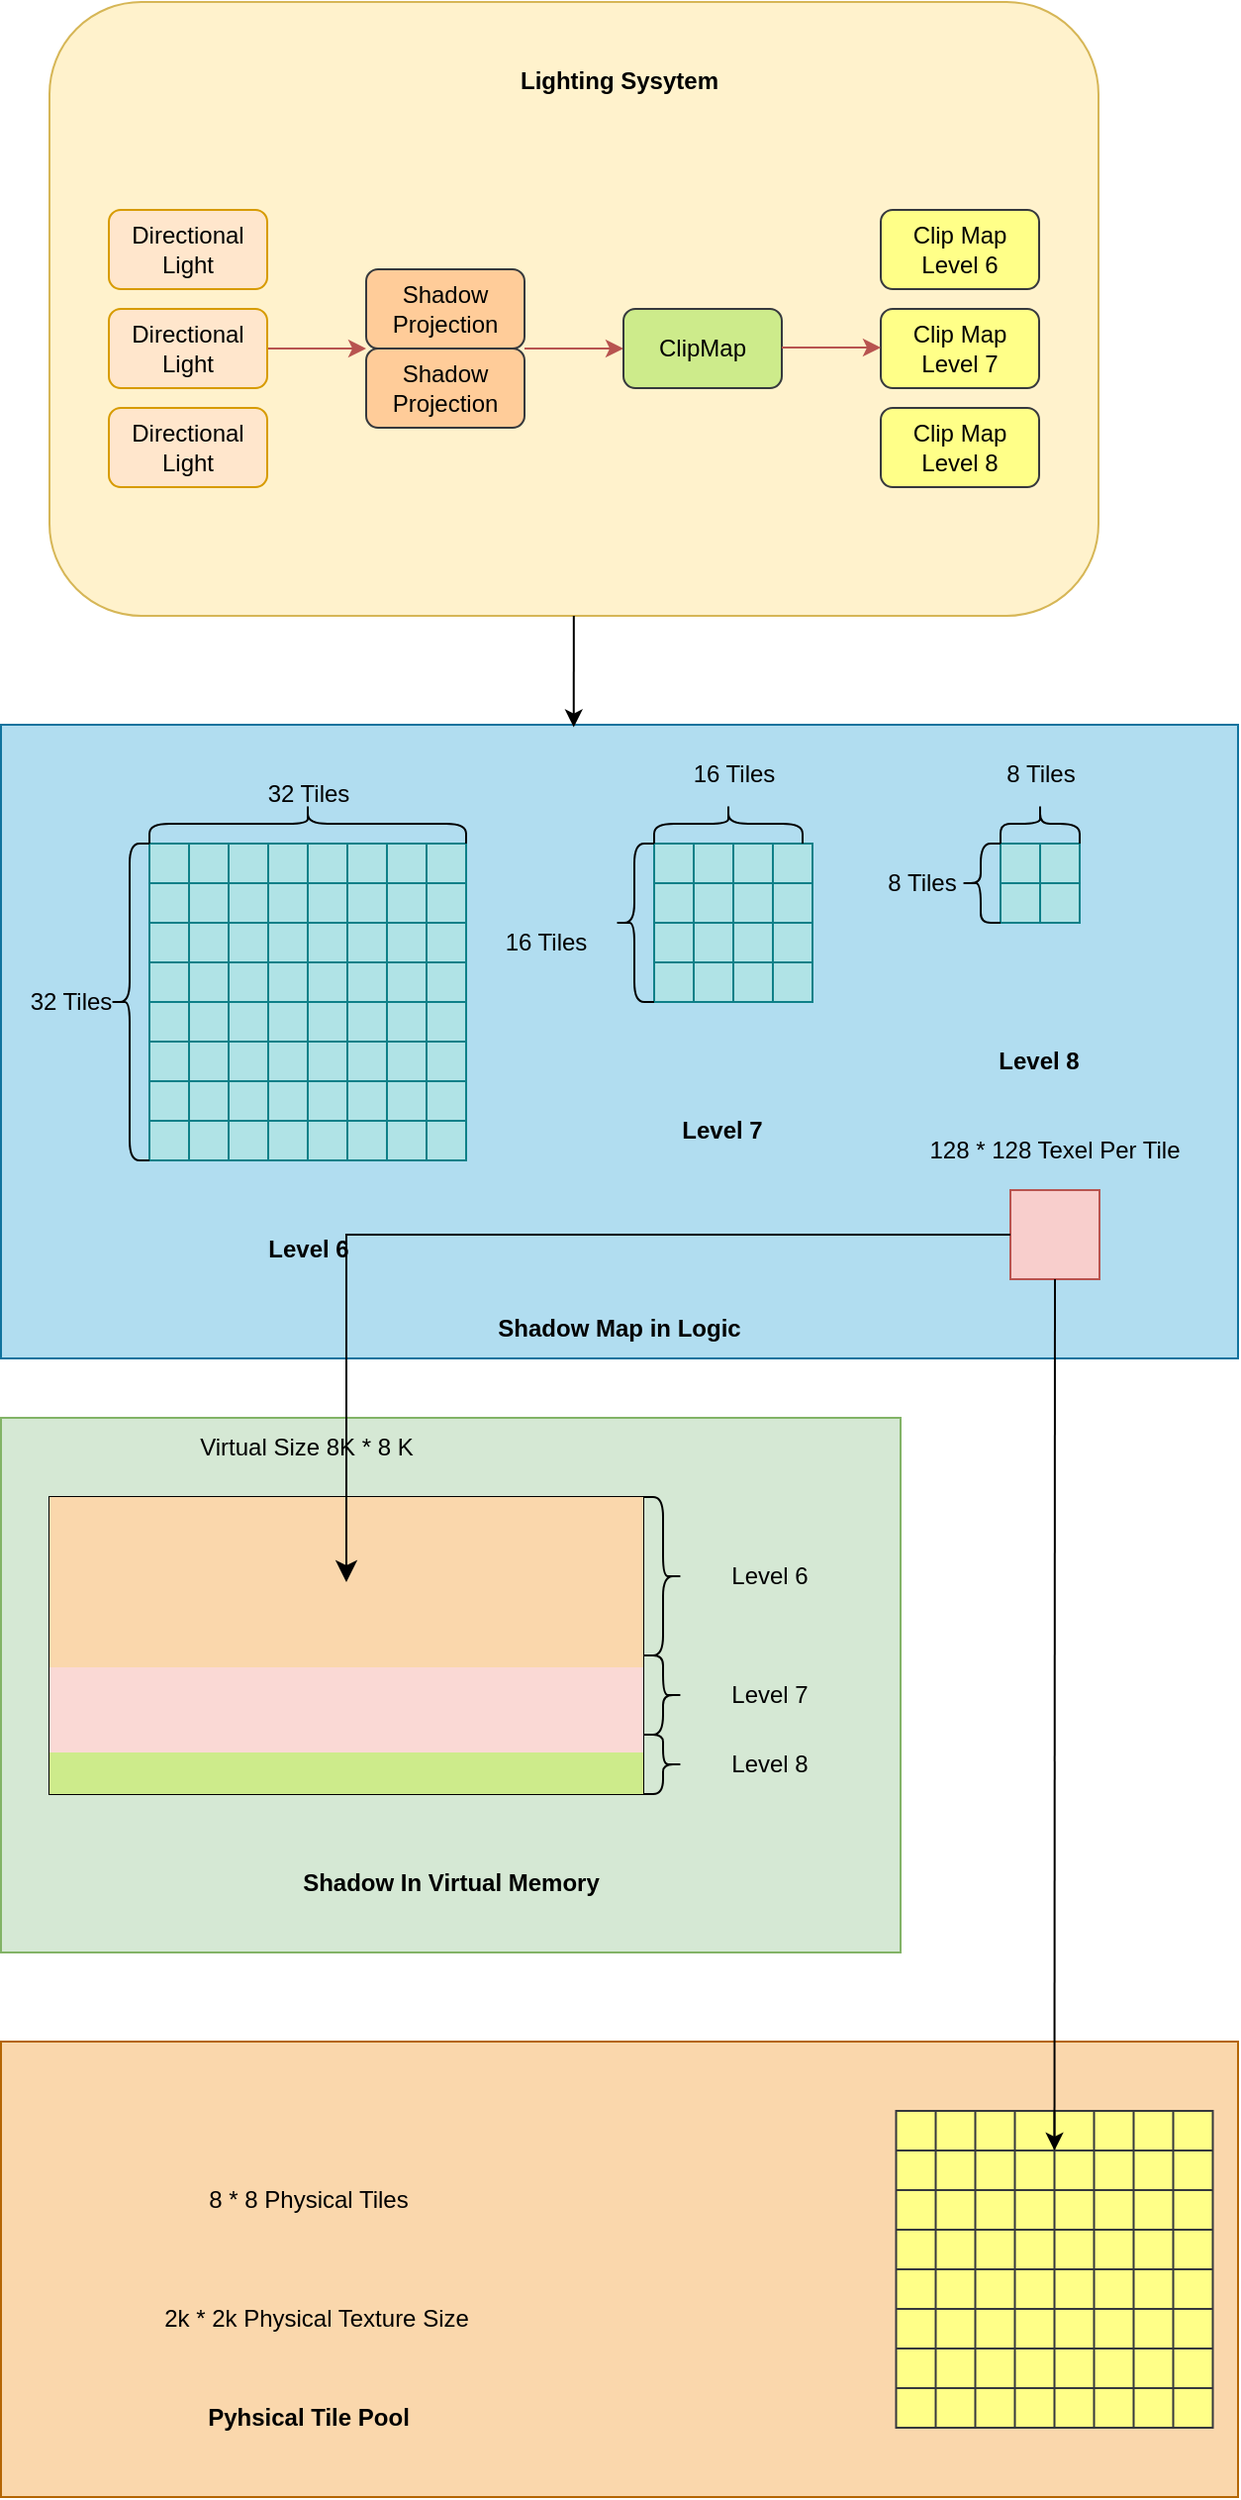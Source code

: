 <mxfile version="24.2.5" type="device">
  <diagram name="第 1 页" id="qs--L2HGiEqYpZLN7SgT">
    <mxGraphModel dx="2060" dy="1190" grid="1" gridSize="10" guides="1" tooltips="1" connect="1" arrows="1" fold="1" page="1" pageScale="1" pageWidth="827" pageHeight="1169" math="0" shadow="0">
      <root>
        <mxCell id="0" />
        <mxCell id="1" parent="0" />
        <mxCell id="P-rn_2lTJ9IaW5l5fShr-1" value="" style="rounded=1;whiteSpace=wrap;html=1;align=center;labelBackgroundColor=#FFFFFF;fillColor=#fff2cc;strokeColor=#d6b656;" parent="1" vertex="1">
          <mxGeometry x="50" y="295" width="530" height="310" as="geometry" />
        </mxCell>
        <mxCell id="P-rn_2lTJ9IaW5l5fShr-2" value="Directional Light" style="rounded=1;whiteSpace=wrap;html=1;fillColor=#ffe6cc;strokeColor=#d79b00;" parent="1" vertex="1">
          <mxGeometry x="80" y="400" width="80" height="40" as="geometry" />
        </mxCell>
        <mxCell id="P-rn_2lTJ9IaW5l5fShr-6" value="Lighting Sysytem" style="text;strokeColor=none;align=center;fillColor=none;html=1;verticalAlign=middle;whiteSpace=wrap;rounded=0;strokeWidth=9;fontStyle=1;fontFamily=Helvetica;fontSize=12;fontColor=default;" parent="1" vertex="1">
          <mxGeometry x="278" y="320" width="120" height="30" as="geometry" />
        </mxCell>
        <mxCell id="P-rn_2lTJ9IaW5l5fShr-7" value="" style="endArrow=classic;html=1;rounded=0;fillColor=#f8cecc;strokeColor=#b85450;" parent="1" source="P-rn_2lTJ9IaW5l5fShr-8" edge="1">
          <mxGeometry width="50" height="50" relative="1" as="geometry">
            <mxPoint x="160" y="470" as="sourcePoint" />
            <mxPoint x="210" y="470" as="targetPoint" />
          </mxGeometry>
        </mxCell>
        <mxCell id="P-rn_2lTJ9IaW5l5fShr-8" value="Directional Light" style="rounded=1;whiteSpace=wrap;html=1;fillColor=#ffe6cc;strokeColor=#d79b00;" parent="1" vertex="1">
          <mxGeometry x="80" y="450" width="80" height="40" as="geometry" />
        </mxCell>
        <mxCell id="P-rn_2lTJ9IaW5l5fShr-9" value="Directional Light" style="rounded=1;whiteSpace=wrap;html=1;fillColor=#ffe6cc;strokeColor=#d79b00;" parent="1" vertex="1">
          <mxGeometry x="80" y="500" width="80" height="40" as="geometry" />
        </mxCell>
        <mxCell id="P-rn_2lTJ9IaW5l5fShr-10" value="Shadow Projection" style="rounded=1;whiteSpace=wrap;html=1;fillColor=#ffcc99;strokeColor=#36393d;" parent="1" vertex="1">
          <mxGeometry x="210" y="430" width="80" height="40" as="geometry" />
        </mxCell>
        <mxCell id="P-rn_2lTJ9IaW5l5fShr-11" value="Shadow Projection" style="rounded=1;whiteSpace=wrap;html=1;fillColor=#ffcc99;strokeColor=#36393d;" parent="1" vertex="1">
          <mxGeometry x="210" y="470" width="80" height="40" as="geometry" />
        </mxCell>
        <mxCell id="P-rn_2lTJ9IaW5l5fShr-12" value="" style="endArrow=classic;html=1;rounded=0;fillColor=#f8cecc;strokeColor=#b85450;entryX=0;entryY=0.5;entryDx=0;entryDy=0;" parent="1" target="P-rn_2lTJ9IaW5l5fShr-13" edge="1">
          <mxGeometry width="50" height="50" relative="1" as="geometry">
            <mxPoint x="290" y="470" as="sourcePoint" />
            <mxPoint x="350" y="470" as="targetPoint" />
            <Array as="points">
              <mxPoint x="310" y="470" />
              <mxPoint x="340" y="470" />
            </Array>
          </mxGeometry>
        </mxCell>
        <mxCell id="P-rn_2lTJ9IaW5l5fShr-13" value="ClipMap" style="rounded=1;whiteSpace=wrap;html=1;fillColor=#cdeb8b;strokeColor=#36393d;" parent="1" vertex="1">
          <mxGeometry x="340" y="450" width="80" height="40" as="geometry" />
        </mxCell>
        <mxCell id="P-rn_2lTJ9IaW5l5fShr-14" value="Clip Map Level 6" style="rounded=1;whiteSpace=wrap;html=1;fillColor=#ffff88;strokeColor=#36393d;" parent="1" vertex="1">
          <mxGeometry x="470" y="400" width="80" height="40" as="geometry" />
        </mxCell>
        <mxCell id="P-rn_2lTJ9IaW5l5fShr-15" value="Clip Map Level 7" style="rounded=1;whiteSpace=wrap;html=1;fillColor=#ffff88;strokeColor=#36393d;" parent="1" vertex="1">
          <mxGeometry x="470" y="450" width="80" height="40" as="geometry" />
        </mxCell>
        <mxCell id="P-rn_2lTJ9IaW5l5fShr-16" value="Clip Map Level 8" style="rounded=1;whiteSpace=wrap;html=1;fillColor=#ffff88;strokeColor=#36393d;" parent="1" vertex="1">
          <mxGeometry x="470" y="500" width="80" height="40" as="geometry" />
        </mxCell>
        <mxCell id="P-rn_2lTJ9IaW5l5fShr-19" value="" style="endArrow=classic;html=1;rounded=0;fillColor=#f8cecc;strokeColor=#b85450;exitX=1;exitY=1;exitDx=0;exitDy=0;entryX=0;entryY=0.5;entryDx=0;entryDy=0;" parent="1" edge="1">
          <mxGeometry width="50" height="50" relative="1" as="geometry">
            <mxPoint x="420" y="469.5" as="sourcePoint" />
            <mxPoint x="470" y="469.5" as="targetPoint" />
            <Array as="points">
              <mxPoint x="470" y="469.5" />
            </Array>
          </mxGeometry>
        </mxCell>
        <mxCell id="P-rn_2lTJ9IaW5l5fShr-46" value="" style="rounded=0;whiteSpace=wrap;html=1;fillColor=#b1ddf0;strokeColor=#10739e;" parent="1" vertex="1">
          <mxGeometry x="25.5" y="660" width="625" height="320" as="geometry" />
        </mxCell>
        <mxCell id="P-rn_2lTJ9IaW5l5fShr-47" value="" style="rounded=0;whiteSpace=wrap;html=1;fillColor=#d5e8d4;strokeColor=#82b366;" parent="1" vertex="1">
          <mxGeometry x="25.5" y="1010" width="454.5" height="270" as="geometry" />
        </mxCell>
        <mxCell id="P-rn_2lTJ9IaW5l5fShr-63" value="" style="shape=table;startSize=0;container=1;collapsible=0;childLayout=tableLayout;fontSize=16;absoluteArcSize=0;resizeLastRow=0;resizeLast=0;fixedRows=0;fillColor=#b0e3e6;strokeColor=#0e8088;" parent="1" vertex="1">
          <mxGeometry x="100.5" y="720" width="160" height="160" as="geometry" />
        </mxCell>
        <mxCell id="P-rn_2lTJ9IaW5l5fShr-64" value="" style="shape=tableRow;horizontal=0;startSize=0;swimlaneHead=0;swimlaneBody=0;strokeColor=inherit;top=0;left=0;bottom=0;right=0;collapsible=0;dropTarget=0;fillColor=none;points=[[0,0.5],[1,0.5]];portConstraint=eastwest;fontSize=16;" parent="P-rn_2lTJ9IaW5l5fShr-63" vertex="1">
          <mxGeometry width="160" height="20" as="geometry" />
        </mxCell>
        <mxCell id="P-rn_2lTJ9IaW5l5fShr-76" style="shape=partialRectangle;html=1;whiteSpace=wrap;connectable=0;strokeColor=inherit;overflow=hidden;fillColor=none;top=0;left=0;bottom=0;right=0;pointerEvents=1;fontSize=16;" parent="P-rn_2lTJ9IaW5l5fShr-64" vertex="1">
          <mxGeometry width="20" height="20" as="geometry">
            <mxRectangle width="20" height="20" as="alternateBounds" />
          </mxGeometry>
        </mxCell>
        <mxCell id="P-rn_2lTJ9IaW5l5fShr-65" value="" style="shape=partialRectangle;html=1;whiteSpace=wrap;connectable=0;strokeColor=inherit;overflow=hidden;fillColor=none;top=0;left=0;bottom=0;right=0;pointerEvents=1;fontSize=16;" parent="P-rn_2lTJ9IaW5l5fShr-64" vertex="1">
          <mxGeometry x="20" width="20" height="20" as="geometry">
            <mxRectangle width="20" height="20" as="alternateBounds" />
          </mxGeometry>
        </mxCell>
        <mxCell id="P-rn_2lTJ9IaW5l5fShr-66" value="" style="shape=partialRectangle;html=1;whiteSpace=wrap;connectable=0;strokeColor=inherit;overflow=hidden;fillColor=none;top=0;left=0;bottom=0;right=0;pointerEvents=1;fontSize=16;" parent="P-rn_2lTJ9IaW5l5fShr-64" vertex="1">
          <mxGeometry x="40" width="20" height="20" as="geometry">
            <mxRectangle width="20" height="20" as="alternateBounds" />
          </mxGeometry>
        </mxCell>
        <mxCell id="P-rn_2lTJ9IaW5l5fShr-67" value="" style="shape=partialRectangle;html=1;whiteSpace=wrap;connectable=0;strokeColor=inherit;overflow=hidden;fillColor=none;top=0;left=0;bottom=0;right=0;pointerEvents=1;fontSize=16;" parent="P-rn_2lTJ9IaW5l5fShr-64" vertex="1">
          <mxGeometry x="60" width="20" height="20" as="geometry">
            <mxRectangle width="20" height="20" as="alternateBounds" />
          </mxGeometry>
        </mxCell>
        <mxCell id="P-rn_2lTJ9IaW5l5fShr-79" style="shape=partialRectangle;html=1;whiteSpace=wrap;connectable=0;strokeColor=inherit;overflow=hidden;fillColor=none;top=0;left=0;bottom=0;right=0;pointerEvents=1;fontSize=16;" parent="P-rn_2lTJ9IaW5l5fShr-64" vertex="1">
          <mxGeometry x="80" width="20" height="20" as="geometry">
            <mxRectangle width="20" height="20" as="alternateBounds" />
          </mxGeometry>
        </mxCell>
        <mxCell id="P-rn_2lTJ9IaW5l5fShr-82" style="shape=partialRectangle;html=1;whiteSpace=wrap;connectable=0;strokeColor=inherit;overflow=hidden;fillColor=none;top=0;left=0;bottom=0;right=0;pointerEvents=1;fontSize=16;" parent="P-rn_2lTJ9IaW5l5fShr-64" vertex="1">
          <mxGeometry x="100" width="20" height="20" as="geometry">
            <mxRectangle width="20" height="20" as="alternateBounds" />
          </mxGeometry>
        </mxCell>
        <mxCell id="P-rn_2lTJ9IaW5l5fShr-85" style="shape=partialRectangle;html=1;whiteSpace=wrap;connectable=0;strokeColor=inherit;overflow=hidden;fillColor=none;top=0;left=0;bottom=0;right=0;pointerEvents=1;fontSize=16;" parent="P-rn_2lTJ9IaW5l5fShr-64" vertex="1">
          <mxGeometry x="120" width="20" height="20" as="geometry">
            <mxRectangle width="20" height="20" as="alternateBounds" />
          </mxGeometry>
        </mxCell>
        <mxCell id="P-rn_2lTJ9IaW5l5fShr-88" style="shape=partialRectangle;html=1;whiteSpace=wrap;connectable=0;strokeColor=inherit;overflow=hidden;fillColor=none;top=0;left=0;bottom=0;right=0;pointerEvents=1;fontSize=16;" parent="P-rn_2lTJ9IaW5l5fShr-64" vertex="1">
          <mxGeometry x="140" width="20" height="20" as="geometry">
            <mxRectangle width="20" height="20" as="alternateBounds" />
          </mxGeometry>
        </mxCell>
        <mxCell id="P-rn_2lTJ9IaW5l5fShr-68" value="" style="shape=tableRow;horizontal=0;startSize=0;swimlaneHead=0;swimlaneBody=0;strokeColor=inherit;top=0;left=0;bottom=0;right=0;collapsible=0;dropTarget=0;fillColor=none;points=[[0,0.5],[1,0.5]];portConstraint=eastwest;fontSize=16;" parent="P-rn_2lTJ9IaW5l5fShr-63" vertex="1">
          <mxGeometry y="20" width="160" height="20" as="geometry" />
        </mxCell>
        <mxCell id="P-rn_2lTJ9IaW5l5fShr-77" style="shape=partialRectangle;html=1;whiteSpace=wrap;connectable=0;strokeColor=inherit;overflow=hidden;fillColor=none;top=0;left=0;bottom=0;right=0;pointerEvents=1;fontSize=16;" parent="P-rn_2lTJ9IaW5l5fShr-68" vertex="1">
          <mxGeometry width="20" height="20" as="geometry">
            <mxRectangle width="20" height="20" as="alternateBounds" />
          </mxGeometry>
        </mxCell>
        <mxCell id="P-rn_2lTJ9IaW5l5fShr-69" value="" style="shape=partialRectangle;html=1;whiteSpace=wrap;connectable=0;strokeColor=inherit;overflow=hidden;fillColor=none;top=0;left=0;bottom=0;right=0;pointerEvents=1;fontSize=16;" parent="P-rn_2lTJ9IaW5l5fShr-68" vertex="1">
          <mxGeometry x="20" width="20" height="20" as="geometry">
            <mxRectangle width="20" height="20" as="alternateBounds" />
          </mxGeometry>
        </mxCell>
        <mxCell id="P-rn_2lTJ9IaW5l5fShr-70" value="" style="shape=partialRectangle;html=1;whiteSpace=wrap;connectable=0;strokeColor=inherit;overflow=hidden;fillColor=none;top=0;left=0;bottom=0;right=0;pointerEvents=1;fontSize=16;" parent="P-rn_2lTJ9IaW5l5fShr-68" vertex="1">
          <mxGeometry x="40" width="20" height="20" as="geometry">
            <mxRectangle width="20" height="20" as="alternateBounds" />
          </mxGeometry>
        </mxCell>
        <mxCell id="P-rn_2lTJ9IaW5l5fShr-71" value="" style="shape=partialRectangle;html=1;whiteSpace=wrap;connectable=0;strokeColor=inherit;overflow=hidden;fillColor=none;top=0;left=0;bottom=0;right=0;pointerEvents=1;fontSize=16;" parent="P-rn_2lTJ9IaW5l5fShr-68" vertex="1">
          <mxGeometry x="60" width="20" height="20" as="geometry">
            <mxRectangle width="20" height="20" as="alternateBounds" />
          </mxGeometry>
        </mxCell>
        <mxCell id="P-rn_2lTJ9IaW5l5fShr-80" style="shape=partialRectangle;html=1;whiteSpace=wrap;connectable=0;strokeColor=inherit;overflow=hidden;fillColor=none;top=0;left=0;bottom=0;right=0;pointerEvents=1;fontSize=16;" parent="P-rn_2lTJ9IaW5l5fShr-68" vertex="1">
          <mxGeometry x="80" width="20" height="20" as="geometry">
            <mxRectangle width="20" height="20" as="alternateBounds" />
          </mxGeometry>
        </mxCell>
        <mxCell id="P-rn_2lTJ9IaW5l5fShr-83" style="shape=partialRectangle;html=1;whiteSpace=wrap;connectable=0;strokeColor=inherit;overflow=hidden;fillColor=none;top=0;left=0;bottom=0;right=0;pointerEvents=1;fontSize=16;" parent="P-rn_2lTJ9IaW5l5fShr-68" vertex="1">
          <mxGeometry x="100" width="20" height="20" as="geometry">
            <mxRectangle width="20" height="20" as="alternateBounds" />
          </mxGeometry>
        </mxCell>
        <mxCell id="P-rn_2lTJ9IaW5l5fShr-86" style="shape=partialRectangle;html=1;whiteSpace=wrap;connectable=0;strokeColor=inherit;overflow=hidden;fillColor=none;top=0;left=0;bottom=0;right=0;pointerEvents=1;fontSize=16;" parent="P-rn_2lTJ9IaW5l5fShr-68" vertex="1">
          <mxGeometry x="120" width="20" height="20" as="geometry">
            <mxRectangle width="20" height="20" as="alternateBounds" />
          </mxGeometry>
        </mxCell>
        <mxCell id="P-rn_2lTJ9IaW5l5fShr-89" style="shape=partialRectangle;html=1;whiteSpace=wrap;connectable=0;strokeColor=inherit;overflow=hidden;fillColor=none;top=0;left=0;bottom=0;right=0;pointerEvents=1;fontSize=16;" parent="P-rn_2lTJ9IaW5l5fShr-68" vertex="1">
          <mxGeometry x="140" width="20" height="20" as="geometry">
            <mxRectangle width="20" height="20" as="alternateBounds" />
          </mxGeometry>
        </mxCell>
        <mxCell id="P-rn_2lTJ9IaW5l5fShr-72" value="" style="shape=tableRow;horizontal=0;startSize=0;swimlaneHead=0;swimlaneBody=0;strokeColor=inherit;top=0;left=0;bottom=0;right=0;collapsible=0;dropTarget=0;fillColor=none;points=[[0,0.5],[1,0.5]];portConstraint=eastwest;fontSize=16;" parent="P-rn_2lTJ9IaW5l5fShr-63" vertex="1">
          <mxGeometry y="40" width="160" height="20" as="geometry" />
        </mxCell>
        <mxCell id="P-rn_2lTJ9IaW5l5fShr-78" style="shape=partialRectangle;html=1;whiteSpace=wrap;connectable=0;strokeColor=inherit;overflow=hidden;fillColor=none;top=0;left=0;bottom=0;right=0;pointerEvents=1;fontSize=16;" parent="P-rn_2lTJ9IaW5l5fShr-72" vertex="1">
          <mxGeometry width="20" height="20" as="geometry">
            <mxRectangle width="20" height="20" as="alternateBounds" />
          </mxGeometry>
        </mxCell>
        <mxCell id="P-rn_2lTJ9IaW5l5fShr-73" value="" style="shape=partialRectangle;html=1;whiteSpace=wrap;connectable=0;strokeColor=inherit;overflow=hidden;fillColor=none;top=0;left=0;bottom=0;right=0;pointerEvents=1;fontSize=16;" parent="P-rn_2lTJ9IaW5l5fShr-72" vertex="1">
          <mxGeometry x="20" width="20" height="20" as="geometry">
            <mxRectangle width="20" height="20" as="alternateBounds" />
          </mxGeometry>
        </mxCell>
        <mxCell id="P-rn_2lTJ9IaW5l5fShr-74" value="" style="shape=partialRectangle;html=1;whiteSpace=wrap;connectable=0;strokeColor=inherit;overflow=hidden;fillColor=none;top=0;left=0;bottom=0;right=0;pointerEvents=1;fontSize=16;" parent="P-rn_2lTJ9IaW5l5fShr-72" vertex="1">
          <mxGeometry x="40" width="20" height="20" as="geometry">
            <mxRectangle width="20" height="20" as="alternateBounds" />
          </mxGeometry>
        </mxCell>
        <mxCell id="P-rn_2lTJ9IaW5l5fShr-75" value="" style="shape=partialRectangle;html=1;whiteSpace=wrap;connectable=0;strokeColor=inherit;overflow=hidden;fillColor=none;top=0;left=0;bottom=0;right=0;pointerEvents=1;fontSize=16;" parent="P-rn_2lTJ9IaW5l5fShr-72" vertex="1">
          <mxGeometry x="60" width="20" height="20" as="geometry">
            <mxRectangle width="20" height="20" as="alternateBounds" />
          </mxGeometry>
        </mxCell>
        <mxCell id="P-rn_2lTJ9IaW5l5fShr-81" style="shape=partialRectangle;html=1;whiteSpace=wrap;connectable=0;strokeColor=inherit;overflow=hidden;fillColor=none;top=0;left=0;bottom=0;right=0;pointerEvents=1;fontSize=16;" parent="P-rn_2lTJ9IaW5l5fShr-72" vertex="1">
          <mxGeometry x="80" width="20" height="20" as="geometry">
            <mxRectangle width="20" height="20" as="alternateBounds" />
          </mxGeometry>
        </mxCell>
        <mxCell id="P-rn_2lTJ9IaW5l5fShr-84" style="shape=partialRectangle;html=1;whiteSpace=wrap;connectable=0;strokeColor=inherit;overflow=hidden;fillColor=none;top=0;left=0;bottom=0;right=0;pointerEvents=1;fontSize=16;" parent="P-rn_2lTJ9IaW5l5fShr-72" vertex="1">
          <mxGeometry x="100" width="20" height="20" as="geometry">
            <mxRectangle width="20" height="20" as="alternateBounds" />
          </mxGeometry>
        </mxCell>
        <mxCell id="P-rn_2lTJ9IaW5l5fShr-87" style="shape=partialRectangle;html=1;whiteSpace=wrap;connectable=0;strokeColor=inherit;overflow=hidden;fillColor=none;top=0;left=0;bottom=0;right=0;pointerEvents=1;fontSize=16;" parent="P-rn_2lTJ9IaW5l5fShr-72" vertex="1">
          <mxGeometry x="120" width="20" height="20" as="geometry">
            <mxRectangle width="20" height="20" as="alternateBounds" />
          </mxGeometry>
        </mxCell>
        <mxCell id="P-rn_2lTJ9IaW5l5fShr-90" style="shape=partialRectangle;html=1;whiteSpace=wrap;connectable=0;strokeColor=inherit;overflow=hidden;fillColor=none;top=0;left=0;bottom=0;right=0;pointerEvents=1;fontSize=16;" parent="P-rn_2lTJ9IaW5l5fShr-72" vertex="1">
          <mxGeometry x="140" width="20" height="20" as="geometry">
            <mxRectangle width="20" height="20" as="alternateBounds" />
          </mxGeometry>
        </mxCell>
        <mxCell id="P-rn_2lTJ9IaW5l5fShr-127" style="shape=tableRow;horizontal=0;startSize=0;swimlaneHead=0;swimlaneBody=0;strokeColor=inherit;top=0;left=0;bottom=0;right=0;collapsible=0;dropTarget=0;fillColor=none;points=[[0,0.5],[1,0.5]];portConstraint=eastwest;fontSize=16;" parent="P-rn_2lTJ9IaW5l5fShr-63" vertex="1">
          <mxGeometry y="60" width="160" height="20" as="geometry" />
        </mxCell>
        <mxCell id="P-rn_2lTJ9IaW5l5fShr-128" style="shape=partialRectangle;html=1;whiteSpace=wrap;connectable=0;strokeColor=inherit;overflow=hidden;fillColor=none;top=0;left=0;bottom=0;right=0;pointerEvents=1;fontSize=16;" parent="P-rn_2lTJ9IaW5l5fShr-127" vertex="1">
          <mxGeometry width="20" height="20" as="geometry">
            <mxRectangle width="20" height="20" as="alternateBounds" />
          </mxGeometry>
        </mxCell>
        <mxCell id="P-rn_2lTJ9IaW5l5fShr-129" style="shape=partialRectangle;html=1;whiteSpace=wrap;connectable=0;strokeColor=inherit;overflow=hidden;fillColor=none;top=0;left=0;bottom=0;right=0;pointerEvents=1;fontSize=16;" parent="P-rn_2lTJ9IaW5l5fShr-127" vertex="1">
          <mxGeometry x="20" width="20" height="20" as="geometry">
            <mxRectangle width="20" height="20" as="alternateBounds" />
          </mxGeometry>
        </mxCell>
        <mxCell id="P-rn_2lTJ9IaW5l5fShr-130" style="shape=partialRectangle;html=1;whiteSpace=wrap;connectable=0;strokeColor=inherit;overflow=hidden;fillColor=none;top=0;left=0;bottom=0;right=0;pointerEvents=1;fontSize=16;" parent="P-rn_2lTJ9IaW5l5fShr-127" vertex="1">
          <mxGeometry x="40" width="20" height="20" as="geometry">
            <mxRectangle width="20" height="20" as="alternateBounds" />
          </mxGeometry>
        </mxCell>
        <mxCell id="P-rn_2lTJ9IaW5l5fShr-131" style="shape=partialRectangle;html=1;whiteSpace=wrap;connectable=0;strokeColor=inherit;overflow=hidden;fillColor=none;top=0;left=0;bottom=0;right=0;pointerEvents=1;fontSize=16;" parent="P-rn_2lTJ9IaW5l5fShr-127" vertex="1">
          <mxGeometry x="60" width="20" height="20" as="geometry">
            <mxRectangle width="20" height="20" as="alternateBounds" />
          </mxGeometry>
        </mxCell>
        <mxCell id="P-rn_2lTJ9IaW5l5fShr-132" style="shape=partialRectangle;html=1;whiteSpace=wrap;connectable=0;strokeColor=inherit;overflow=hidden;fillColor=none;top=0;left=0;bottom=0;right=0;pointerEvents=1;fontSize=16;" parent="P-rn_2lTJ9IaW5l5fShr-127" vertex="1">
          <mxGeometry x="80" width="20" height="20" as="geometry">
            <mxRectangle width="20" height="20" as="alternateBounds" />
          </mxGeometry>
        </mxCell>
        <mxCell id="P-rn_2lTJ9IaW5l5fShr-133" style="shape=partialRectangle;html=1;whiteSpace=wrap;connectable=0;strokeColor=inherit;overflow=hidden;fillColor=none;top=0;left=0;bottom=0;right=0;pointerEvents=1;fontSize=16;" parent="P-rn_2lTJ9IaW5l5fShr-127" vertex="1">
          <mxGeometry x="100" width="20" height="20" as="geometry">
            <mxRectangle width="20" height="20" as="alternateBounds" />
          </mxGeometry>
        </mxCell>
        <mxCell id="P-rn_2lTJ9IaW5l5fShr-134" style="shape=partialRectangle;html=1;whiteSpace=wrap;connectable=0;strokeColor=inherit;overflow=hidden;fillColor=none;top=0;left=0;bottom=0;right=0;pointerEvents=1;fontSize=16;" parent="P-rn_2lTJ9IaW5l5fShr-127" vertex="1">
          <mxGeometry x="120" width="20" height="20" as="geometry">
            <mxRectangle width="20" height="20" as="alternateBounds" />
          </mxGeometry>
        </mxCell>
        <mxCell id="P-rn_2lTJ9IaW5l5fShr-135" style="shape=partialRectangle;html=1;whiteSpace=wrap;connectable=0;strokeColor=inherit;overflow=hidden;fillColor=none;top=0;left=0;bottom=0;right=0;pointerEvents=1;fontSize=16;" parent="P-rn_2lTJ9IaW5l5fShr-127" vertex="1">
          <mxGeometry x="140" width="20" height="20" as="geometry">
            <mxRectangle width="20" height="20" as="alternateBounds" />
          </mxGeometry>
        </mxCell>
        <mxCell id="P-rn_2lTJ9IaW5l5fShr-118" style="shape=tableRow;horizontal=0;startSize=0;swimlaneHead=0;swimlaneBody=0;strokeColor=inherit;top=0;left=0;bottom=0;right=0;collapsible=0;dropTarget=0;fillColor=none;points=[[0,0.5],[1,0.5]];portConstraint=eastwest;fontSize=16;" parent="P-rn_2lTJ9IaW5l5fShr-63" vertex="1">
          <mxGeometry y="80" width="160" height="20" as="geometry" />
        </mxCell>
        <mxCell id="P-rn_2lTJ9IaW5l5fShr-119" style="shape=partialRectangle;html=1;whiteSpace=wrap;connectable=0;strokeColor=inherit;overflow=hidden;fillColor=none;top=0;left=0;bottom=0;right=0;pointerEvents=1;fontSize=16;" parent="P-rn_2lTJ9IaW5l5fShr-118" vertex="1">
          <mxGeometry width="20" height="20" as="geometry">
            <mxRectangle width="20" height="20" as="alternateBounds" />
          </mxGeometry>
        </mxCell>
        <mxCell id="P-rn_2lTJ9IaW5l5fShr-120" style="shape=partialRectangle;html=1;whiteSpace=wrap;connectable=0;strokeColor=inherit;overflow=hidden;fillColor=none;top=0;left=0;bottom=0;right=0;pointerEvents=1;fontSize=16;" parent="P-rn_2lTJ9IaW5l5fShr-118" vertex="1">
          <mxGeometry x="20" width="20" height="20" as="geometry">
            <mxRectangle width="20" height="20" as="alternateBounds" />
          </mxGeometry>
        </mxCell>
        <mxCell id="P-rn_2lTJ9IaW5l5fShr-121" style="shape=partialRectangle;html=1;whiteSpace=wrap;connectable=0;strokeColor=inherit;overflow=hidden;fillColor=none;top=0;left=0;bottom=0;right=0;pointerEvents=1;fontSize=16;" parent="P-rn_2lTJ9IaW5l5fShr-118" vertex="1">
          <mxGeometry x="40" width="20" height="20" as="geometry">
            <mxRectangle width="20" height="20" as="alternateBounds" />
          </mxGeometry>
        </mxCell>
        <mxCell id="P-rn_2lTJ9IaW5l5fShr-122" style="shape=partialRectangle;html=1;whiteSpace=wrap;connectable=0;strokeColor=inherit;overflow=hidden;fillColor=none;top=0;left=0;bottom=0;right=0;pointerEvents=1;fontSize=16;" parent="P-rn_2lTJ9IaW5l5fShr-118" vertex="1">
          <mxGeometry x="60" width="20" height="20" as="geometry">
            <mxRectangle width="20" height="20" as="alternateBounds" />
          </mxGeometry>
        </mxCell>
        <mxCell id="P-rn_2lTJ9IaW5l5fShr-123" style="shape=partialRectangle;html=1;whiteSpace=wrap;connectable=0;strokeColor=inherit;overflow=hidden;fillColor=none;top=0;left=0;bottom=0;right=0;pointerEvents=1;fontSize=16;" parent="P-rn_2lTJ9IaW5l5fShr-118" vertex="1">
          <mxGeometry x="80" width="20" height="20" as="geometry">
            <mxRectangle width="20" height="20" as="alternateBounds" />
          </mxGeometry>
        </mxCell>
        <mxCell id="P-rn_2lTJ9IaW5l5fShr-124" style="shape=partialRectangle;html=1;whiteSpace=wrap;connectable=0;strokeColor=inherit;overflow=hidden;fillColor=none;top=0;left=0;bottom=0;right=0;pointerEvents=1;fontSize=16;" parent="P-rn_2lTJ9IaW5l5fShr-118" vertex="1">
          <mxGeometry x="100" width="20" height="20" as="geometry">
            <mxRectangle width="20" height="20" as="alternateBounds" />
          </mxGeometry>
        </mxCell>
        <mxCell id="P-rn_2lTJ9IaW5l5fShr-125" style="shape=partialRectangle;html=1;whiteSpace=wrap;connectable=0;strokeColor=inherit;overflow=hidden;fillColor=none;top=0;left=0;bottom=0;right=0;pointerEvents=1;fontSize=16;" parent="P-rn_2lTJ9IaW5l5fShr-118" vertex="1">
          <mxGeometry x="120" width="20" height="20" as="geometry">
            <mxRectangle width="20" height="20" as="alternateBounds" />
          </mxGeometry>
        </mxCell>
        <mxCell id="P-rn_2lTJ9IaW5l5fShr-126" style="shape=partialRectangle;html=1;whiteSpace=wrap;connectable=0;strokeColor=inherit;overflow=hidden;fillColor=none;top=0;left=0;bottom=0;right=0;pointerEvents=1;fontSize=16;" parent="P-rn_2lTJ9IaW5l5fShr-118" vertex="1">
          <mxGeometry x="140" width="20" height="20" as="geometry">
            <mxRectangle width="20" height="20" as="alternateBounds" />
          </mxGeometry>
        </mxCell>
        <mxCell id="P-rn_2lTJ9IaW5l5fShr-109" style="shape=tableRow;horizontal=0;startSize=0;swimlaneHead=0;swimlaneBody=0;strokeColor=inherit;top=0;left=0;bottom=0;right=0;collapsible=0;dropTarget=0;fillColor=none;points=[[0,0.5],[1,0.5]];portConstraint=eastwest;fontSize=16;" parent="P-rn_2lTJ9IaW5l5fShr-63" vertex="1">
          <mxGeometry y="100" width="160" height="20" as="geometry" />
        </mxCell>
        <mxCell id="P-rn_2lTJ9IaW5l5fShr-110" style="shape=partialRectangle;html=1;whiteSpace=wrap;connectable=0;strokeColor=inherit;overflow=hidden;fillColor=none;top=0;left=0;bottom=0;right=0;pointerEvents=1;fontSize=16;" parent="P-rn_2lTJ9IaW5l5fShr-109" vertex="1">
          <mxGeometry width="20" height="20" as="geometry">
            <mxRectangle width="20" height="20" as="alternateBounds" />
          </mxGeometry>
        </mxCell>
        <mxCell id="P-rn_2lTJ9IaW5l5fShr-111" style="shape=partialRectangle;html=1;whiteSpace=wrap;connectable=0;strokeColor=inherit;overflow=hidden;fillColor=none;top=0;left=0;bottom=0;right=0;pointerEvents=1;fontSize=16;" parent="P-rn_2lTJ9IaW5l5fShr-109" vertex="1">
          <mxGeometry x="20" width="20" height="20" as="geometry">
            <mxRectangle width="20" height="20" as="alternateBounds" />
          </mxGeometry>
        </mxCell>
        <mxCell id="P-rn_2lTJ9IaW5l5fShr-112" style="shape=partialRectangle;html=1;whiteSpace=wrap;connectable=0;strokeColor=inherit;overflow=hidden;fillColor=none;top=0;left=0;bottom=0;right=0;pointerEvents=1;fontSize=16;" parent="P-rn_2lTJ9IaW5l5fShr-109" vertex="1">
          <mxGeometry x="40" width="20" height="20" as="geometry">
            <mxRectangle width="20" height="20" as="alternateBounds" />
          </mxGeometry>
        </mxCell>
        <mxCell id="P-rn_2lTJ9IaW5l5fShr-113" style="shape=partialRectangle;html=1;whiteSpace=wrap;connectable=0;strokeColor=inherit;overflow=hidden;fillColor=none;top=0;left=0;bottom=0;right=0;pointerEvents=1;fontSize=16;" parent="P-rn_2lTJ9IaW5l5fShr-109" vertex="1">
          <mxGeometry x="60" width="20" height="20" as="geometry">
            <mxRectangle width="20" height="20" as="alternateBounds" />
          </mxGeometry>
        </mxCell>
        <mxCell id="P-rn_2lTJ9IaW5l5fShr-114" style="shape=partialRectangle;html=1;whiteSpace=wrap;connectable=0;strokeColor=inherit;overflow=hidden;fillColor=none;top=0;left=0;bottom=0;right=0;pointerEvents=1;fontSize=16;" parent="P-rn_2lTJ9IaW5l5fShr-109" vertex="1">
          <mxGeometry x="80" width="20" height="20" as="geometry">
            <mxRectangle width="20" height="20" as="alternateBounds" />
          </mxGeometry>
        </mxCell>
        <mxCell id="P-rn_2lTJ9IaW5l5fShr-115" style="shape=partialRectangle;html=1;whiteSpace=wrap;connectable=0;strokeColor=inherit;overflow=hidden;fillColor=none;top=0;left=0;bottom=0;right=0;pointerEvents=1;fontSize=16;" parent="P-rn_2lTJ9IaW5l5fShr-109" vertex="1">
          <mxGeometry x="100" width="20" height="20" as="geometry">
            <mxRectangle width="20" height="20" as="alternateBounds" />
          </mxGeometry>
        </mxCell>
        <mxCell id="P-rn_2lTJ9IaW5l5fShr-116" style="shape=partialRectangle;html=1;whiteSpace=wrap;connectable=0;strokeColor=inherit;overflow=hidden;fillColor=none;top=0;left=0;bottom=0;right=0;pointerEvents=1;fontSize=16;" parent="P-rn_2lTJ9IaW5l5fShr-109" vertex="1">
          <mxGeometry x="120" width="20" height="20" as="geometry">
            <mxRectangle width="20" height="20" as="alternateBounds" />
          </mxGeometry>
        </mxCell>
        <mxCell id="P-rn_2lTJ9IaW5l5fShr-117" style="shape=partialRectangle;html=1;whiteSpace=wrap;connectable=0;strokeColor=inherit;overflow=hidden;fillColor=none;top=0;left=0;bottom=0;right=0;pointerEvents=1;fontSize=16;" parent="P-rn_2lTJ9IaW5l5fShr-109" vertex="1">
          <mxGeometry x="140" width="20" height="20" as="geometry">
            <mxRectangle width="20" height="20" as="alternateBounds" />
          </mxGeometry>
        </mxCell>
        <mxCell id="P-rn_2lTJ9IaW5l5fShr-100" style="shape=tableRow;horizontal=0;startSize=0;swimlaneHead=0;swimlaneBody=0;strokeColor=inherit;top=0;left=0;bottom=0;right=0;collapsible=0;dropTarget=0;fillColor=none;points=[[0,0.5],[1,0.5]];portConstraint=eastwest;fontSize=16;" parent="P-rn_2lTJ9IaW5l5fShr-63" vertex="1">
          <mxGeometry y="120" width="160" height="20" as="geometry" />
        </mxCell>
        <mxCell id="P-rn_2lTJ9IaW5l5fShr-101" style="shape=partialRectangle;html=1;whiteSpace=wrap;connectable=0;strokeColor=inherit;overflow=hidden;fillColor=none;top=0;left=0;bottom=0;right=0;pointerEvents=1;fontSize=16;" parent="P-rn_2lTJ9IaW5l5fShr-100" vertex="1">
          <mxGeometry width="20" height="20" as="geometry">
            <mxRectangle width="20" height="20" as="alternateBounds" />
          </mxGeometry>
        </mxCell>
        <mxCell id="P-rn_2lTJ9IaW5l5fShr-102" style="shape=partialRectangle;html=1;whiteSpace=wrap;connectable=0;strokeColor=inherit;overflow=hidden;fillColor=none;top=0;left=0;bottom=0;right=0;pointerEvents=1;fontSize=16;" parent="P-rn_2lTJ9IaW5l5fShr-100" vertex="1">
          <mxGeometry x="20" width="20" height="20" as="geometry">
            <mxRectangle width="20" height="20" as="alternateBounds" />
          </mxGeometry>
        </mxCell>
        <mxCell id="P-rn_2lTJ9IaW5l5fShr-103" style="shape=partialRectangle;html=1;whiteSpace=wrap;connectable=0;strokeColor=inherit;overflow=hidden;fillColor=none;top=0;left=0;bottom=0;right=0;pointerEvents=1;fontSize=16;" parent="P-rn_2lTJ9IaW5l5fShr-100" vertex="1">
          <mxGeometry x="40" width="20" height="20" as="geometry">
            <mxRectangle width="20" height="20" as="alternateBounds" />
          </mxGeometry>
        </mxCell>
        <mxCell id="P-rn_2lTJ9IaW5l5fShr-104" style="shape=partialRectangle;html=1;whiteSpace=wrap;connectable=0;strokeColor=inherit;overflow=hidden;fillColor=none;top=0;left=0;bottom=0;right=0;pointerEvents=1;fontSize=16;" parent="P-rn_2lTJ9IaW5l5fShr-100" vertex="1">
          <mxGeometry x="60" width="20" height="20" as="geometry">
            <mxRectangle width="20" height="20" as="alternateBounds" />
          </mxGeometry>
        </mxCell>
        <mxCell id="P-rn_2lTJ9IaW5l5fShr-105" style="shape=partialRectangle;html=1;whiteSpace=wrap;connectable=0;strokeColor=inherit;overflow=hidden;fillColor=none;top=0;left=0;bottom=0;right=0;pointerEvents=1;fontSize=16;" parent="P-rn_2lTJ9IaW5l5fShr-100" vertex="1">
          <mxGeometry x="80" width="20" height="20" as="geometry">
            <mxRectangle width="20" height="20" as="alternateBounds" />
          </mxGeometry>
        </mxCell>
        <mxCell id="P-rn_2lTJ9IaW5l5fShr-106" style="shape=partialRectangle;html=1;whiteSpace=wrap;connectable=0;strokeColor=inherit;overflow=hidden;fillColor=none;top=0;left=0;bottom=0;right=0;pointerEvents=1;fontSize=16;" parent="P-rn_2lTJ9IaW5l5fShr-100" vertex="1">
          <mxGeometry x="100" width="20" height="20" as="geometry">
            <mxRectangle width="20" height="20" as="alternateBounds" />
          </mxGeometry>
        </mxCell>
        <mxCell id="P-rn_2lTJ9IaW5l5fShr-107" style="shape=partialRectangle;html=1;whiteSpace=wrap;connectable=0;strokeColor=inherit;overflow=hidden;fillColor=none;top=0;left=0;bottom=0;right=0;pointerEvents=1;fontSize=16;" parent="P-rn_2lTJ9IaW5l5fShr-100" vertex="1">
          <mxGeometry x="120" width="20" height="20" as="geometry">
            <mxRectangle width="20" height="20" as="alternateBounds" />
          </mxGeometry>
        </mxCell>
        <mxCell id="P-rn_2lTJ9IaW5l5fShr-108" style="shape=partialRectangle;html=1;whiteSpace=wrap;connectable=0;strokeColor=inherit;overflow=hidden;fillColor=none;top=0;left=0;bottom=0;right=0;pointerEvents=1;fontSize=16;" parent="P-rn_2lTJ9IaW5l5fShr-100" vertex="1">
          <mxGeometry x="140" width="20" height="20" as="geometry">
            <mxRectangle width="20" height="20" as="alternateBounds" />
          </mxGeometry>
        </mxCell>
        <mxCell id="P-rn_2lTJ9IaW5l5fShr-91" style="shape=tableRow;horizontal=0;startSize=0;swimlaneHead=0;swimlaneBody=0;strokeColor=inherit;top=0;left=0;bottom=0;right=0;collapsible=0;dropTarget=0;fillColor=none;points=[[0,0.5],[1,0.5]];portConstraint=eastwest;fontSize=16;" parent="P-rn_2lTJ9IaW5l5fShr-63" vertex="1">
          <mxGeometry y="140" width="160" height="20" as="geometry" />
        </mxCell>
        <mxCell id="P-rn_2lTJ9IaW5l5fShr-92" style="shape=partialRectangle;html=1;whiteSpace=wrap;connectable=0;strokeColor=inherit;overflow=hidden;fillColor=none;top=0;left=0;bottom=0;right=0;pointerEvents=1;fontSize=16;" parent="P-rn_2lTJ9IaW5l5fShr-91" vertex="1">
          <mxGeometry width="20" height="20" as="geometry">
            <mxRectangle width="20" height="20" as="alternateBounds" />
          </mxGeometry>
        </mxCell>
        <mxCell id="P-rn_2lTJ9IaW5l5fShr-93" style="shape=partialRectangle;html=1;whiteSpace=wrap;connectable=0;strokeColor=inherit;overflow=hidden;fillColor=none;top=0;left=0;bottom=0;right=0;pointerEvents=1;fontSize=16;" parent="P-rn_2lTJ9IaW5l5fShr-91" vertex="1">
          <mxGeometry x="20" width="20" height="20" as="geometry">
            <mxRectangle width="20" height="20" as="alternateBounds" />
          </mxGeometry>
        </mxCell>
        <mxCell id="P-rn_2lTJ9IaW5l5fShr-94" style="shape=partialRectangle;html=1;whiteSpace=wrap;connectable=0;strokeColor=inherit;overflow=hidden;fillColor=none;top=0;left=0;bottom=0;right=0;pointerEvents=1;fontSize=16;" parent="P-rn_2lTJ9IaW5l5fShr-91" vertex="1">
          <mxGeometry x="40" width="20" height="20" as="geometry">
            <mxRectangle width="20" height="20" as="alternateBounds" />
          </mxGeometry>
        </mxCell>
        <mxCell id="P-rn_2lTJ9IaW5l5fShr-95" style="shape=partialRectangle;html=1;whiteSpace=wrap;connectable=0;strokeColor=inherit;overflow=hidden;fillColor=none;top=0;left=0;bottom=0;right=0;pointerEvents=1;fontSize=16;" parent="P-rn_2lTJ9IaW5l5fShr-91" vertex="1">
          <mxGeometry x="60" width="20" height="20" as="geometry">
            <mxRectangle width="20" height="20" as="alternateBounds" />
          </mxGeometry>
        </mxCell>
        <mxCell id="P-rn_2lTJ9IaW5l5fShr-96" style="shape=partialRectangle;html=1;whiteSpace=wrap;connectable=0;strokeColor=inherit;overflow=hidden;fillColor=none;top=0;left=0;bottom=0;right=0;pointerEvents=1;fontSize=16;" parent="P-rn_2lTJ9IaW5l5fShr-91" vertex="1">
          <mxGeometry x="80" width="20" height="20" as="geometry">
            <mxRectangle width="20" height="20" as="alternateBounds" />
          </mxGeometry>
        </mxCell>
        <mxCell id="P-rn_2lTJ9IaW5l5fShr-97" style="shape=partialRectangle;html=1;whiteSpace=wrap;connectable=0;strokeColor=inherit;overflow=hidden;fillColor=none;top=0;left=0;bottom=0;right=0;pointerEvents=1;fontSize=16;" parent="P-rn_2lTJ9IaW5l5fShr-91" vertex="1">
          <mxGeometry x="100" width="20" height="20" as="geometry">
            <mxRectangle width="20" height="20" as="alternateBounds" />
          </mxGeometry>
        </mxCell>
        <mxCell id="P-rn_2lTJ9IaW5l5fShr-98" style="shape=partialRectangle;html=1;whiteSpace=wrap;connectable=0;strokeColor=inherit;overflow=hidden;fillColor=none;top=0;left=0;bottom=0;right=0;pointerEvents=1;fontSize=16;" parent="P-rn_2lTJ9IaW5l5fShr-91" vertex="1">
          <mxGeometry x="120" width="20" height="20" as="geometry">
            <mxRectangle width="20" height="20" as="alternateBounds" />
          </mxGeometry>
        </mxCell>
        <mxCell id="P-rn_2lTJ9IaW5l5fShr-99" style="shape=partialRectangle;html=1;whiteSpace=wrap;connectable=0;strokeColor=inherit;overflow=hidden;fillColor=none;top=0;left=0;bottom=0;right=0;pointerEvents=1;fontSize=16;" parent="P-rn_2lTJ9IaW5l5fShr-91" vertex="1">
          <mxGeometry x="140" width="20" height="20" as="geometry">
            <mxRectangle width="20" height="20" as="alternateBounds" />
          </mxGeometry>
        </mxCell>
        <mxCell id="P-rn_2lTJ9IaW5l5fShr-136" value="" style="shape=curlyBracket;whiteSpace=wrap;html=1;rounded=1;labelPosition=left;verticalLabelPosition=middle;align=right;verticalAlign=middle;" parent="1" vertex="1">
          <mxGeometry x="80.5" y="720" width="20" height="160" as="geometry" />
        </mxCell>
        <mxCell id="P-rn_2lTJ9IaW5l5fShr-137" value="" style="shape=curlyBracket;whiteSpace=wrap;html=1;rounded=1;labelPosition=left;verticalLabelPosition=middle;align=right;verticalAlign=middle;direction=south;" parent="1" vertex="1">
          <mxGeometry x="100.5" y="700" width="160" height="20" as="geometry" />
        </mxCell>
        <mxCell id="P-rn_2lTJ9IaW5l5fShr-138" value="Shadow Map in Logic" style="text;strokeColor=none;align=center;fillColor=none;html=1;verticalAlign=middle;whiteSpace=wrap;rounded=0;strokeWidth=9;fontStyle=1;fontFamily=Helvetica;fontSize=12;fontColor=default;" parent="1" vertex="1">
          <mxGeometry x="258" y="950" width="160" height="30" as="geometry" />
        </mxCell>
        <mxCell id="P-rn_2lTJ9IaW5l5fShr-139" value="32 Tiles" style="text;html=1;align=center;verticalAlign=middle;whiteSpace=wrap;rounded=0;" parent="1" vertex="1">
          <mxGeometry x="30.5" y="785" width="60" height="30" as="geometry" />
        </mxCell>
        <mxCell id="P-rn_2lTJ9IaW5l5fShr-140" value="32 Tiles" style="text;html=1;align=center;verticalAlign=middle;whiteSpace=wrap;rounded=0;" parent="1" vertex="1">
          <mxGeometry x="150.5" y="680" width="60" height="30" as="geometry" />
        </mxCell>
        <mxCell id="P-rn_2lTJ9IaW5l5fShr-218" value="" style="shape=table;startSize=0;container=1;collapsible=0;childLayout=tableLayout;fontSize=16;absoluteArcSize=0;resizeLastRow=0;resizeLast=0;fixedRows=0;fillColor=#b0e3e6;strokeColor=#0e8088;" parent="1" vertex="1">
          <mxGeometry x="355.5" y="720" width="80" height="80" as="geometry" />
        </mxCell>
        <mxCell id="P-rn_2lTJ9IaW5l5fShr-219" value="" style="shape=tableRow;horizontal=0;startSize=0;swimlaneHead=0;swimlaneBody=0;strokeColor=inherit;top=0;left=0;bottom=0;right=0;collapsible=0;dropTarget=0;fillColor=none;points=[[0,0.5],[1,0.5]];portConstraint=eastwest;fontSize=16;" parent="P-rn_2lTJ9IaW5l5fShr-218" vertex="1">
          <mxGeometry width="80" height="20" as="geometry" />
        </mxCell>
        <mxCell id="P-rn_2lTJ9IaW5l5fShr-220" style="shape=partialRectangle;html=1;whiteSpace=wrap;connectable=0;strokeColor=inherit;overflow=hidden;fillColor=none;top=0;left=0;bottom=0;right=0;pointerEvents=1;fontSize=16;" parent="P-rn_2lTJ9IaW5l5fShr-219" vertex="1">
          <mxGeometry width="20" height="20" as="geometry">
            <mxRectangle width="20" height="20" as="alternateBounds" />
          </mxGeometry>
        </mxCell>
        <mxCell id="P-rn_2lTJ9IaW5l5fShr-221" value="" style="shape=partialRectangle;html=1;whiteSpace=wrap;connectable=0;strokeColor=inherit;overflow=hidden;fillColor=none;top=0;left=0;bottom=0;right=0;pointerEvents=1;fontSize=16;" parent="P-rn_2lTJ9IaW5l5fShr-219" vertex="1">
          <mxGeometry x="20" width="20" height="20" as="geometry">
            <mxRectangle width="20" height="20" as="alternateBounds" />
          </mxGeometry>
        </mxCell>
        <mxCell id="P-rn_2lTJ9IaW5l5fShr-222" value="" style="shape=partialRectangle;html=1;whiteSpace=wrap;connectable=0;strokeColor=inherit;overflow=hidden;fillColor=none;top=0;left=0;bottom=0;right=0;pointerEvents=1;fontSize=16;" parent="P-rn_2lTJ9IaW5l5fShr-219" vertex="1">
          <mxGeometry x="40" width="20" height="20" as="geometry">
            <mxRectangle width="20" height="20" as="alternateBounds" />
          </mxGeometry>
        </mxCell>
        <mxCell id="P-rn_2lTJ9IaW5l5fShr-223" value="" style="shape=partialRectangle;html=1;whiteSpace=wrap;connectable=0;strokeColor=inherit;overflow=hidden;fillColor=none;top=0;left=0;bottom=0;right=0;pointerEvents=1;fontSize=16;" parent="P-rn_2lTJ9IaW5l5fShr-219" vertex="1">
          <mxGeometry x="60" width="20" height="20" as="geometry">
            <mxRectangle width="20" height="20" as="alternateBounds" />
          </mxGeometry>
        </mxCell>
        <mxCell id="P-rn_2lTJ9IaW5l5fShr-228" value="" style="shape=tableRow;horizontal=0;startSize=0;swimlaneHead=0;swimlaneBody=0;strokeColor=inherit;top=0;left=0;bottom=0;right=0;collapsible=0;dropTarget=0;fillColor=none;points=[[0,0.5],[1,0.5]];portConstraint=eastwest;fontSize=16;" parent="P-rn_2lTJ9IaW5l5fShr-218" vertex="1">
          <mxGeometry y="20" width="80" height="20" as="geometry" />
        </mxCell>
        <mxCell id="P-rn_2lTJ9IaW5l5fShr-229" style="shape=partialRectangle;html=1;whiteSpace=wrap;connectable=0;strokeColor=inherit;overflow=hidden;fillColor=none;top=0;left=0;bottom=0;right=0;pointerEvents=1;fontSize=16;" parent="P-rn_2lTJ9IaW5l5fShr-228" vertex="1">
          <mxGeometry width="20" height="20" as="geometry">
            <mxRectangle width="20" height="20" as="alternateBounds" />
          </mxGeometry>
        </mxCell>
        <mxCell id="P-rn_2lTJ9IaW5l5fShr-230" value="" style="shape=partialRectangle;html=1;whiteSpace=wrap;connectable=0;strokeColor=inherit;overflow=hidden;fillColor=none;top=0;left=0;bottom=0;right=0;pointerEvents=1;fontSize=16;" parent="P-rn_2lTJ9IaW5l5fShr-228" vertex="1">
          <mxGeometry x="20" width="20" height="20" as="geometry">
            <mxRectangle width="20" height="20" as="alternateBounds" />
          </mxGeometry>
        </mxCell>
        <mxCell id="P-rn_2lTJ9IaW5l5fShr-231" value="" style="shape=partialRectangle;html=1;whiteSpace=wrap;connectable=0;strokeColor=inherit;overflow=hidden;fillColor=none;top=0;left=0;bottom=0;right=0;pointerEvents=1;fontSize=16;" parent="P-rn_2lTJ9IaW5l5fShr-228" vertex="1">
          <mxGeometry x="40" width="20" height="20" as="geometry">
            <mxRectangle width="20" height="20" as="alternateBounds" />
          </mxGeometry>
        </mxCell>
        <mxCell id="P-rn_2lTJ9IaW5l5fShr-232" value="" style="shape=partialRectangle;html=1;whiteSpace=wrap;connectable=0;strokeColor=inherit;overflow=hidden;fillColor=none;top=0;left=0;bottom=0;right=0;pointerEvents=1;fontSize=16;" parent="P-rn_2lTJ9IaW5l5fShr-228" vertex="1">
          <mxGeometry x="60" width="20" height="20" as="geometry">
            <mxRectangle width="20" height="20" as="alternateBounds" />
          </mxGeometry>
        </mxCell>
        <mxCell id="P-rn_2lTJ9IaW5l5fShr-237" value="" style="shape=tableRow;horizontal=0;startSize=0;swimlaneHead=0;swimlaneBody=0;strokeColor=inherit;top=0;left=0;bottom=0;right=0;collapsible=0;dropTarget=0;fillColor=none;points=[[0,0.5],[1,0.5]];portConstraint=eastwest;fontSize=16;" parent="P-rn_2lTJ9IaW5l5fShr-218" vertex="1">
          <mxGeometry y="40" width="80" height="20" as="geometry" />
        </mxCell>
        <mxCell id="P-rn_2lTJ9IaW5l5fShr-238" style="shape=partialRectangle;html=1;whiteSpace=wrap;connectable=0;strokeColor=inherit;overflow=hidden;fillColor=none;top=0;left=0;bottom=0;right=0;pointerEvents=1;fontSize=16;" parent="P-rn_2lTJ9IaW5l5fShr-237" vertex="1">
          <mxGeometry width="20" height="20" as="geometry">
            <mxRectangle width="20" height="20" as="alternateBounds" />
          </mxGeometry>
        </mxCell>
        <mxCell id="P-rn_2lTJ9IaW5l5fShr-239" value="" style="shape=partialRectangle;html=1;whiteSpace=wrap;connectable=0;strokeColor=inherit;overflow=hidden;fillColor=none;top=0;left=0;bottom=0;right=0;pointerEvents=1;fontSize=16;" parent="P-rn_2lTJ9IaW5l5fShr-237" vertex="1">
          <mxGeometry x="20" width="20" height="20" as="geometry">
            <mxRectangle width="20" height="20" as="alternateBounds" />
          </mxGeometry>
        </mxCell>
        <mxCell id="P-rn_2lTJ9IaW5l5fShr-240" value="" style="shape=partialRectangle;html=1;whiteSpace=wrap;connectable=0;strokeColor=inherit;overflow=hidden;fillColor=none;top=0;left=0;bottom=0;right=0;pointerEvents=1;fontSize=16;" parent="P-rn_2lTJ9IaW5l5fShr-237" vertex="1">
          <mxGeometry x="40" width="20" height="20" as="geometry">
            <mxRectangle width="20" height="20" as="alternateBounds" />
          </mxGeometry>
        </mxCell>
        <mxCell id="P-rn_2lTJ9IaW5l5fShr-241" value="" style="shape=partialRectangle;html=1;whiteSpace=wrap;connectable=0;strokeColor=inherit;overflow=hidden;fillColor=none;top=0;left=0;bottom=0;right=0;pointerEvents=1;fontSize=16;" parent="P-rn_2lTJ9IaW5l5fShr-237" vertex="1">
          <mxGeometry x="60" width="20" height="20" as="geometry">
            <mxRectangle width="20" height="20" as="alternateBounds" />
          </mxGeometry>
        </mxCell>
        <mxCell id="P-rn_2lTJ9IaW5l5fShr-246" style="shape=tableRow;horizontal=0;startSize=0;swimlaneHead=0;swimlaneBody=0;strokeColor=inherit;top=0;left=0;bottom=0;right=0;collapsible=0;dropTarget=0;fillColor=none;points=[[0,0.5],[1,0.5]];portConstraint=eastwest;fontSize=16;" parent="P-rn_2lTJ9IaW5l5fShr-218" vertex="1">
          <mxGeometry y="60" width="80" height="20" as="geometry" />
        </mxCell>
        <mxCell id="P-rn_2lTJ9IaW5l5fShr-247" style="shape=partialRectangle;html=1;whiteSpace=wrap;connectable=0;strokeColor=inherit;overflow=hidden;fillColor=none;top=0;left=0;bottom=0;right=0;pointerEvents=1;fontSize=16;" parent="P-rn_2lTJ9IaW5l5fShr-246" vertex="1">
          <mxGeometry width="20" height="20" as="geometry">
            <mxRectangle width="20" height="20" as="alternateBounds" />
          </mxGeometry>
        </mxCell>
        <mxCell id="P-rn_2lTJ9IaW5l5fShr-248" style="shape=partialRectangle;html=1;whiteSpace=wrap;connectable=0;strokeColor=inherit;overflow=hidden;fillColor=none;top=0;left=0;bottom=0;right=0;pointerEvents=1;fontSize=16;" parent="P-rn_2lTJ9IaW5l5fShr-246" vertex="1">
          <mxGeometry x="20" width="20" height="20" as="geometry">
            <mxRectangle width="20" height="20" as="alternateBounds" />
          </mxGeometry>
        </mxCell>
        <mxCell id="P-rn_2lTJ9IaW5l5fShr-249" style="shape=partialRectangle;html=1;whiteSpace=wrap;connectable=0;strokeColor=inherit;overflow=hidden;fillColor=none;top=0;left=0;bottom=0;right=0;pointerEvents=1;fontSize=16;" parent="P-rn_2lTJ9IaW5l5fShr-246" vertex="1">
          <mxGeometry x="40" width="20" height="20" as="geometry">
            <mxRectangle width="20" height="20" as="alternateBounds" />
          </mxGeometry>
        </mxCell>
        <mxCell id="P-rn_2lTJ9IaW5l5fShr-250" style="shape=partialRectangle;html=1;whiteSpace=wrap;connectable=0;strokeColor=inherit;overflow=hidden;fillColor=none;top=0;left=0;bottom=0;right=0;pointerEvents=1;fontSize=16;" parent="P-rn_2lTJ9IaW5l5fShr-246" vertex="1">
          <mxGeometry x="60" width="20" height="20" as="geometry">
            <mxRectangle width="20" height="20" as="alternateBounds" />
          </mxGeometry>
        </mxCell>
        <mxCell id="P-rn_2lTJ9IaW5l5fShr-291" value="" style="shape=curlyBracket;whiteSpace=wrap;html=1;rounded=1;labelPosition=left;verticalLabelPosition=middle;align=right;verticalAlign=middle;" parent="1" vertex="1">
          <mxGeometry x="335.5" y="720" width="20" height="80" as="geometry" />
        </mxCell>
        <mxCell id="P-rn_2lTJ9IaW5l5fShr-292" value="" style="shape=curlyBracket;whiteSpace=wrap;html=1;rounded=1;labelPosition=left;verticalLabelPosition=middle;align=right;verticalAlign=middle;direction=south;" parent="1" vertex="1">
          <mxGeometry x="355.5" y="700" width="75" height="20" as="geometry" />
        </mxCell>
        <mxCell id="P-rn_2lTJ9IaW5l5fShr-293" value="16 Tiles" style="text;html=1;align=center;verticalAlign=middle;whiteSpace=wrap;rounded=0;" parent="1" vertex="1">
          <mxGeometry x="270.5" y="755" width="60" height="30" as="geometry" />
        </mxCell>
        <mxCell id="P-rn_2lTJ9IaW5l5fShr-294" value="16 Tiles" style="text;html=1;align=center;verticalAlign=middle;whiteSpace=wrap;rounded=0;" parent="1" vertex="1">
          <mxGeometry x="365.5" y="670" width="60" height="30" as="geometry" />
        </mxCell>
        <mxCell id="P-rn_2lTJ9IaW5l5fShr-320" value="" style="shape=table;startSize=0;container=1;collapsible=0;childLayout=tableLayout;fontSize=16;absoluteArcSize=0;resizeLastRow=0;resizeLast=0;fixedRows=0;fillColor=#b0e3e6;strokeColor=#0e8088;" parent="1" vertex="1">
          <mxGeometry x="530.5" y="720" width="40" height="40" as="geometry" />
        </mxCell>
        <mxCell id="P-rn_2lTJ9IaW5l5fShr-321" value="" style="shape=tableRow;horizontal=0;startSize=0;swimlaneHead=0;swimlaneBody=0;strokeColor=inherit;top=0;left=0;bottom=0;right=0;collapsible=0;dropTarget=0;fillColor=none;points=[[0,0.5],[1,0.5]];portConstraint=eastwest;fontSize=16;" parent="P-rn_2lTJ9IaW5l5fShr-320" vertex="1">
          <mxGeometry width="40" height="20" as="geometry" />
        </mxCell>
        <mxCell id="P-rn_2lTJ9IaW5l5fShr-322" style="shape=partialRectangle;html=1;whiteSpace=wrap;connectable=0;strokeColor=inherit;overflow=hidden;fillColor=none;top=0;left=0;bottom=0;right=0;pointerEvents=1;fontSize=16;" parent="P-rn_2lTJ9IaW5l5fShr-321" vertex="1">
          <mxGeometry width="20" height="20" as="geometry">
            <mxRectangle width="20" height="20" as="alternateBounds" />
          </mxGeometry>
        </mxCell>
        <mxCell id="P-rn_2lTJ9IaW5l5fShr-323" value="" style="shape=partialRectangle;html=1;whiteSpace=wrap;connectable=0;strokeColor=inherit;overflow=hidden;fillColor=none;top=0;left=0;bottom=0;right=0;pointerEvents=1;fontSize=16;" parent="P-rn_2lTJ9IaW5l5fShr-321" vertex="1">
          <mxGeometry x="20" width="20" height="20" as="geometry">
            <mxRectangle width="20" height="20" as="alternateBounds" />
          </mxGeometry>
        </mxCell>
        <mxCell id="P-rn_2lTJ9IaW5l5fShr-326" value="" style="shape=tableRow;horizontal=0;startSize=0;swimlaneHead=0;swimlaneBody=0;strokeColor=inherit;top=0;left=0;bottom=0;right=0;collapsible=0;dropTarget=0;fillColor=none;points=[[0,0.5],[1,0.5]];portConstraint=eastwest;fontSize=16;" parent="P-rn_2lTJ9IaW5l5fShr-320" vertex="1">
          <mxGeometry y="20" width="40" height="20" as="geometry" />
        </mxCell>
        <mxCell id="P-rn_2lTJ9IaW5l5fShr-327" style="shape=partialRectangle;html=1;whiteSpace=wrap;connectable=0;strokeColor=inherit;overflow=hidden;fillColor=none;top=0;left=0;bottom=0;right=0;pointerEvents=1;fontSize=16;" parent="P-rn_2lTJ9IaW5l5fShr-326" vertex="1">
          <mxGeometry width="20" height="20" as="geometry">
            <mxRectangle width="20" height="20" as="alternateBounds" />
          </mxGeometry>
        </mxCell>
        <mxCell id="P-rn_2lTJ9IaW5l5fShr-328" value="" style="shape=partialRectangle;html=1;whiteSpace=wrap;connectable=0;strokeColor=inherit;overflow=hidden;fillColor=none;top=0;left=0;bottom=0;right=0;pointerEvents=1;fontSize=16;" parent="P-rn_2lTJ9IaW5l5fShr-326" vertex="1">
          <mxGeometry x="20" width="20" height="20" as="geometry">
            <mxRectangle width="20" height="20" as="alternateBounds" />
          </mxGeometry>
        </mxCell>
        <mxCell id="P-rn_2lTJ9IaW5l5fShr-341" value="" style="shape=curlyBracket;whiteSpace=wrap;html=1;rounded=1;labelPosition=left;verticalLabelPosition=middle;align=right;verticalAlign=middle;" parent="1" vertex="1">
          <mxGeometry x="510.5" y="720" width="20" height="40" as="geometry" />
        </mxCell>
        <mxCell id="P-rn_2lTJ9IaW5l5fShr-342" value="" style="shape=curlyBracket;whiteSpace=wrap;html=1;rounded=1;labelPosition=left;verticalLabelPosition=middle;align=right;verticalAlign=middle;direction=south;" parent="1" vertex="1">
          <mxGeometry x="530.5" y="700" width="40" height="20" as="geometry" />
        </mxCell>
        <mxCell id="P-rn_2lTJ9IaW5l5fShr-343" value="8 Tiles" style="text;html=1;align=center;verticalAlign=middle;whiteSpace=wrap;rounded=0;" parent="1" vertex="1">
          <mxGeometry x="520.5" y="670" width="60" height="30" as="geometry" />
        </mxCell>
        <mxCell id="P-rn_2lTJ9IaW5l5fShr-344" value="8 Tiles" style="text;html=1;align=center;verticalAlign=middle;whiteSpace=wrap;rounded=0;" parent="1" vertex="1">
          <mxGeometry x="460.5" y="725" width="60" height="30" as="geometry" />
        </mxCell>
        <mxCell id="P-rn_2lTJ9IaW5l5fShr-346" value="Level 6" style="text;strokeColor=none;align=center;fillColor=none;html=1;verticalAlign=middle;whiteSpace=wrap;rounded=0;strokeWidth=9;fontStyle=1;fontFamily=Helvetica;fontSize=12;fontColor=default;" parent="1" vertex="1">
          <mxGeometry x="100.5" y="910" width="160" height="30" as="geometry" />
        </mxCell>
        <mxCell id="P-rn_2lTJ9IaW5l5fShr-347" value="Level 7" style="text;strokeColor=none;align=center;fillColor=none;html=1;verticalAlign=middle;whiteSpace=wrap;rounded=0;strokeWidth=9;fontStyle=1;fontFamily=Helvetica;fontSize=12;fontColor=default;" parent="1" vertex="1">
          <mxGeometry x="310" y="850" width="160" height="30" as="geometry" />
        </mxCell>
        <mxCell id="P-rn_2lTJ9IaW5l5fShr-348" value="Level 8" style="text;strokeColor=none;align=center;fillColor=none;html=1;verticalAlign=middle;whiteSpace=wrap;rounded=0;strokeWidth=9;fontStyle=1;fontFamily=Helvetica;fontSize=12;fontColor=default;" parent="1" vertex="1">
          <mxGeometry x="470" y="815" width="160" height="30" as="geometry" />
        </mxCell>
        <mxCell id="P-rn_2lTJ9IaW5l5fShr-349" style="shape=partialRectangle;html=1;whiteSpace=wrap;connectable=0;strokeColor=inherit;overflow=hidden;fillColor=none;top=0;left=0;bottom=0;right=0;pointerEvents=1;fontSize=16;" parent="1" vertex="1">
          <mxGeometry x="190.5" y="810" width="20" height="20" as="geometry">
            <mxRectangle width="20" height="20" as="alternateBounds" />
          </mxGeometry>
        </mxCell>
        <mxCell id="P-rn_2lTJ9IaW5l5fShr-350" value="" style="shape=table;startSize=0;container=1;collapsible=0;childLayout=tableLayout;fontSize=16;absoluteArcSize=0;resizeLastRow=0;resizeLast=0;fixedRows=0;fillColor=#b0e3e6;strokeColor=#000000;" parent="1" vertex="1">
          <mxGeometry x="50" y="1050" width="300" height="150" as="geometry" />
        </mxCell>
        <mxCell id="P-rn_2lTJ9IaW5l5fShr-351" value="" style="shape=tableRow;horizontal=0;startSize=0;swimlaneHead=0;swimlaneBody=0;strokeColor=#b46504;top=0;left=0;bottom=0;right=0;collapsible=0;dropTarget=0;fillColor=none;points=[[0,0.5],[1,0.5]];portConstraint=eastwest;fontSize=16;" parent="P-rn_2lTJ9IaW5l5fShr-350" vertex="1">
          <mxGeometry width="300" height="21" as="geometry" />
        </mxCell>
        <mxCell id="P-rn_2lTJ9IaW5l5fShr-352" style="shape=partialRectangle;html=1;whiteSpace=wrap;connectable=0;strokeColor=#b46504;overflow=hidden;fillColor=#fad7ac;top=0;left=0;bottom=0;right=0;pointerEvents=1;fontSize=16;" parent="P-rn_2lTJ9IaW5l5fShr-351" vertex="1">
          <mxGeometry width="23" height="21" as="geometry">
            <mxRectangle width="23" height="21" as="alternateBounds" />
          </mxGeometry>
        </mxCell>
        <mxCell id="P-rn_2lTJ9IaW5l5fShr-353" value="" style="shape=partialRectangle;html=1;whiteSpace=wrap;connectable=0;strokeColor=#b46504;overflow=hidden;fillColor=#fad7ac;top=0;left=0;bottom=0;right=0;pointerEvents=1;fontSize=16;" parent="P-rn_2lTJ9IaW5l5fShr-351" vertex="1">
          <mxGeometry x="23" width="23" height="21" as="geometry">
            <mxRectangle width="23" height="21" as="alternateBounds" />
          </mxGeometry>
        </mxCell>
        <mxCell id="P-rn_2lTJ9IaW5l5fShr-354" value="" style="shape=partialRectangle;html=1;whiteSpace=wrap;connectable=0;strokeColor=#b46504;overflow=hidden;fillColor=#fad7ac;top=0;left=0;bottom=0;right=0;pointerEvents=1;fontSize=16;" parent="P-rn_2lTJ9IaW5l5fShr-351" vertex="1">
          <mxGeometry x="46" width="23" height="21" as="geometry">
            <mxRectangle width="23" height="21" as="alternateBounds" />
          </mxGeometry>
        </mxCell>
        <mxCell id="P-rn_2lTJ9IaW5l5fShr-355" value="" style="shape=partialRectangle;html=1;whiteSpace=wrap;connectable=0;strokeColor=#b46504;overflow=hidden;fillColor=#fad7ac;top=0;left=0;bottom=0;right=0;pointerEvents=1;fontSize=16;" parent="P-rn_2lTJ9IaW5l5fShr-351" vertex="1">
          <mxGeometry x="69" width="23" height="21" as="geometry">
            <mxRectangle width="23" height="21" as="alternateBounds" />
          </mxGeometry>
        </mxCell>
        <mxCell id="P-rn_2lTJ9IaW5l5fShr-356" style="shape=partialRectangle;html=1;whiteSpace=wrap;connectable=0;strokeColor=#b46504;overflow=hidden;fillColor=#fad7ac;top=0;left=0;bottom=0;right=0;pointerEvents=1;fontSize=16;" parent="P-rn_2lTJ9IaW5l5fShr-351" vertex="1">
          <mxGeometry x="92" width="23" height="21" as="geometry">
            <mxRectangle width="23" height="21" as="alternateBounds" />
          </mxGeometry>
        </mxCell>
        <mxCell id="P-rn_2lTJ9IaW5l5fShr-357" style="shape=partialRectangle;html=1;whiteSpace=wrap;connectable=0;strokeColor=#b46504;overflow=hidden;fillColor=#fad7ac;top=0;left=0;bottom=0;right=0;pointerEvents=1;fontSize=16;" parent="P-rn_2lTJ9IaW5l5fShr-351" vertex="1">
          <mxGeometry x="115" width="23" height="21" as="geometry">
            <mxRectangle width="23" height="21" as="alternateBounds" />
          </mxGeometry>
        </mxCell>
        <mxCell id="P-rn_2lTJ9IaW5l5fShr-358" style="shape=partialRectangle;html=1;whiteSpace=wrap;connectable=0;strokeColor=#b46504;overflow=hidden;fillColor=#fad7ac;top=0;left=0;bottom=0;right=0;pointerEvents=1;fontSize=16;" parent="P-rn_2lTJ9IaW5l5fShr-351" vertex="1">
          <mxGeometry x="138" width="24" height="21" as="geometry">
            <mxRectangle width="24" height="21" as="alternateBounds" />
          </mxGeometry>
        </mxCell>
        <mxCell id="P-rn_2lTJ9IaW5l5fShr-359" style="shape=partialRectangle;html=1;whiteSpace=wrap;connectable=0;strokeColor=#b46504;overflow=hidden;fillColor=#fad7ac;top=0;left=0;bottom=0;right=0;pointerEvents=1;fontSize=16;" parent="P-rn_2lTJ9IaW5l5fShr-351" vertex="1">
          <mxGeometry x="162" width="23" height="21" as="geometry">
            <mxRectangle width="23" height="21" as="alternateBounds" />
          </mxGeometry>
        </mxCell>
        <mxCell id="P-rn_2lTJ9IaW5l5fShr-423" style="shape=partialRectangle;html=1;whiteSpace=wrap;connectable=0;strokeColor=#b46504;overflow=hidden;fillColor=#fad7ac;top=0;left=0;bottom=0;right=0;pointerEvents=1;fontSize=16;" parent="P-rn_2lTJ9IaW5l5fShr-351" vertex="1">
          <mxGeometry x="185" width="23" height="21" as="geometry">
            <mxRectangle width="23" height="21" as="alternateBounds" />
          </mxGeometry>
        </mxCell>
        <mxCell id="P-rn_2lTJ9IaW5l5fShr-431" style="shape=partialRectangle;html=1;whiteSpace=wrap;connectable=0;strokeColor=#b46504;overflow=hidden;fillColor=#fad7ac;top=0;left=0;bottom=0;right=0;pointerEvents=1;fontSize=16;" parent="P-rn_2lTJ9IaW5l5fShr-351" vertex="1">
          <mxGeometry x="208" width="23" height="21" as="geometry">
            <mxRectangle width="23" height="21" as="alternateBounds" />
          </mxGeometry>
        </mxCell>
        <mxCell id="P-rn_2lTJ9IaW5l5fShr-439" style="shape=partialRectangle;html=1;whiteSpace=wrap;connectable=0;strokeColor=#b46504;overflow=hidden;fillColor=#fad7ac;top=0;left=0;bottom=0;right=0;pointerEvents=1;fontSize=16;" parent="P-rn_2lTJ9IaW5l5fShr-351" vertex="1">
          <mxGeometry x="231" width="23" height="21" as="geometry">
            <mxRectangle width="23" height="21" as="alternateBounds" />
          </mxGeometry>
        </mxCell>
        <mxCell id="P-rn_2lTJ9IaW5l5fShr-447" style="shape=partialRectangle;html=1;whiteSpace=wrap;connectable=0;strokeColor=#b46504;overflow=hidden;fillColor=#fad7ac;top=0;left=0;bottom=0;right=0;pointerEvents=1;fontSize=16;" parent="P-rn_2lTJ9IaW5l5fShr-351" vertex="1">
          <mxGeometry x="254" width="23" height="21" as="geometry">
            <mxRectangle width="23" height="21" as="alternateBounds" />
          </mxGeometry>
        </mxCell>
        <mxCell id="P-rn_2lTJ9IaW5l5fShr-455" style="shape=partialRectangle;html=1;whiteSpace=wrap;connectable=0;strokeColor=#b46504;overflow=hidden;fillColor=#fad7ac;top=0;left=0;bottom=0;right=0;pointerEvents=1;fontSize=16;" parent="P-rn_2lTJ9IaW5l5fShr-351" vertex="1">
          <mxGeometry x="277" width="23" height="21" as="geometry">
            <mxRectangle width="23" height="21" as="alternateBounds" />
          </mxGeometry>
        </mxCell>
        <mxCell id="P-rn_2lTJ9IaW5l5fShr-360" value="" style="shape=tableRow;horizontal=0;startSize=0;swimlaneHead=0;swimlaneBody=0;strokeColor=inherit;top=0;left=0;bottom=0;right=0;collapsible=0;dropTarget=0;fillColor=none;points=[[0,0.5],[1,0.5]];portConstraint=eastwest;fontSize=16;" parent="P-rn_2lTJ9IaW5l5fShr-350" vertex="1">
          <mxGeometry y="21" width="300" height="22" as="geometry" />
        </mxCell>
        <mxCell id="P-rn_2lTJ9IaW5l5fShr-361" style="shape=partialRectangle;html=1;whiteSpace=wrap;connectable=0;strokeColor=#b46504;overflow=hidden;fillColor=#fad7ac;top=0;left=0;bottom=0;right=0;pointerEvents=1;fontSize=16;" parent="P-rn_2lTJ9IaW5l5fShr-360" vertex="1">
          <mxGeometry width="23" height="22" as="geometry">
            <mxRectangle width="23" height="22" as="alternateBounds" />
          </mxGeometry>
        </mxCell>
        <mxCell id="P-rn_2lTJ9IaW5l5fShr-362" value="" style="shape=partialRectangle;html=1;whiteSpace=wrap;connectable=0;strokeColor=#b46504;overflow=hidden;fillColor=#fad7ac;top=0;left=0;bottom=0;right=0;pointerEvents=1;fontSize=16;" parent="P-rn_2lTJ9IaW5l5fShr-360" vertex="1">
          <mxGeometry x="23" width="23" height="22" as="geometry">
            <mxRectangle width="23" height="22" as="alternateBounds" />
          </mxGeometry>
        </mxCell>
        <mxCell id="P-rn_2lTJ9IaW5l5fShr-363" value="" style="shape=partialRectangle;html=1;whiteSpace=wrap;connectable=0;strokeColor=#b46504;overflow=hidden;fillColor=#fad7ac;top=0;left=0;bottom=0;right=0;pointerEvents=1;fontSize=16;" parent="P-rn_2lTJ9IaW5l5fShr-360" vertex="1">
          <mxGeometry x="46" width="23" height="22" as="geometry">
            <mxRectangle width="23" height="22" as="alternateBounds" />
          </mxGeometry>
        </mxCell>
        <mxCell id="P-rn_2lTJ9IaW5l5fShr-364" value="" style="shape=partialRectangle;html=1;whiteSpace=wrap;connectable=0;strokeColor=#b46504;overflow=hidden;fillColor=#fad7ac;top=0;left=0;bottom=0;right=0;pointerEvents=1;fontSize=16;" parent="P-rn_2lTJ9IaW5l5fShr-360" vertex="1">
          <mxGeometry x="69" width="23" height="22" as="geometry">
            <mxRectangle width="23" height="22" as="alternateBounds" />
          </mxGeometry>
        </mxCell>
        <mxCell id="P-rn_2lTJ9IaW5l5fShr-365" style="shape=partialRectangle;html=1;whiteSpace=wrap;connectable=0;strokeColor=#b46504;overflow=hidden;fillColor=#fad7ac;top=0;left=0;bottom=0;right=0;pointerEvents=1;fontSize=16;" parent="P-rn_2lTJ9IaW5l5fShr-360" vertex="1">
          <mxGeometry x="92" width="23" height="22" as="geometry">
            <mxRectangle width="23" height="22" as="alternateBounds" />
          </mxGeometry>
        </mxCell>
        <mxCell id="P-rn_2lTJ9IaW5l5fShr-366" style="shape=partialRectangle;html=1;whiteSpace=wrap;connectable=0;strokeColor=#b46504;overflow=hidden;fillColor=#fad7ac;top=0;left=0;bottom=0;right=0;pointerEvents=1;fontSize=16;" parent="P-rn_2lTJ9IaW5l5fShr-360" vertex="1">
          <mxGeometry x="115" width="23" height="22" as="geometry">
            <mxRectangle width="23" height="22" as="alternateBounds" />
          </mxGeometry>
        </mxCell>
        <mxCell id="P-rn_2lTJ9IaW5l5fShr-367" style="shape=partialRectangle;html=1;whiteSpace=wrap;connectable=0;strokeColor=#b46504;overflow=hidden;fillColor=#fad7ac;top=0;left=0;bottom=0;right=0;pointerEvents=1;fontSize=16;" parent="P-rn_2lTJ9IaW5l5fShr-360" vertex="1">
          <mxGeometry x="138" width="24" height="22" as="geometry">
            <mxRectangle width="24" height="22" as="alternateBounds" />
          </mxGeometry>
        </mxCell>
        <mxCell id="P-rn_2lTJ9IaW5l5fShr-368" style="shape=partialRectangle;html=1;whiteSpace=wrap;connectable=0;strokeColor=#b46504;overflow=hidden;fillColor=#fad7ac;top=0;left=0;bottom=0;right=0;pointerEvents=1;fontSize=16;" parent="P-rn_2lTJ9IaW5l5fShr-360" vertex="1">
          <mxGeometry x="162" width="23" height="22" as="geometry">
            <mxRectangle width="23" height="22" as="alternateBounds" />
          </mxGeometry>
        </mxCell>
        <mxCell id="P-rn_2lTJ9IaW5l5fShr-424" style="shape=partialRectangle;html=1;whiteSpace=wrap;connectable=0;strokeColor=#b46504;overflow=hidden;fillColor=#fad7ac;top=0;left=0;bottom=0;right=0;pointerEvents=1;fontSize=16;" parent="P-rn_2lTJ9IaW5l5fShr-360" vertex="1">
          <mxGeometry x="185" width="23" height="22" as="geometry">
            <mxRectangle width="23" height="22" as="alternateBounds" />
          </mxGeometry>
        </mxCell>
        <mxCell id="P-rn_2lTJ9IaW5l5fShr-432" style="shape=partialRectangle;html=1;whiteSpace=wrap;connectable=0;strokeColor=#b46504;overflow=hidden;fillColor=#fad7ac;top=0;left=0;bottom=0;right=0;pointerEvents=1;fontSize=16;" parent="P-rn_2lTJ9IaW5l5fShr-360" vertex="1">
          <mxGeometry x="208" width="23" height="22" as="geometry">
            <mxRectangle width="23" height="22" as="alternateBounds" />
          </mxGeometry>
        </mxCell>
        <mxCell id="P-rn_2lTJ9IaW5l5fShr-440" style="shape=partialRectangle;html=1;whiteSpace=wrap;connectable=0;strokeColor=#b46504;overflow=hidden;fillColor=#fad7ac;top=0;left=0;bottom=0;right=0;pointerEvents=1;fontSize=16;" parent="P-rn_2lTJ9IaW5l5fShr-360" vertex="1">
          <mxGeometry x="231" width="23" height="22" as="geometry">
            <mxRectangle width="23" height="22" as="alternateBounds" />
          </mxGeometry>
        </mxCell>
        <mxCell id="P-rn_2lTJ9IaW5l5fShr-448" style="shape=partialRectangle;html=1;whiteSpace=wrap;connectable=0;strokeColor=#b46504;overflow=hidden;fillColor=#fad7ac;top=0;left=0;bottom=0;right=0;pointerEvents=1;fontSize=16;" parent="P-rn_2lTJ9IaW5l5fShr-360" vertex="1">
          <mxGeometry x="254" width="23" height="22" as="geometry">
            <mxRectangle width="23" height="22" as="alternateBounds" />
          </mxGeometry>
        </mxCell>
        <mxCell id="P-rn_2lTJ9IaW5l5fShr-456" style="shape=partialRectangle;html=1;whiteSpace=wrap;connectable=0;strokeColor=#b46504;overflow=hidden;fillColor=#fad7ac;top=0;left=0;bottom=0;right=0;pointerEvents=1;fontSize=16;" parent="P-rn_2lTJ9IaW5l5fShr-360" vertex="1">
          <mxGeometry x="277" width="23" height="22" as="geometry">
            <mxRectangle width="23" height="22" as="alternateBounds" />
          </mxGeometry>
        </mxCell>
        <mxCell id="P-rn_2lTJ9IaW5l5fShr-369" value="" style="shape=tableRow;horizontal=0;startSize=0;swimlaneHead=0;swimlaneBody=0;strokeColor=inherit;top=0;left=0;bottom=0;right=0;collapsible=0;dropTarget=0;fillColor=none;points=[[0,0.5],[1,0.5]];portConstraint=eastwest;fontSize=16;" parent="P-rn_2lTJ9IaW5l5fShr-350" vertex="1">
          <mxGeometry y="43" width="300" height="21" as="geometry" />
        </mxCell>
        <mxCell id="P-rn_2lTJ9IaW5l5fShr-370" style="shape=partialRectangle;html=1;whiteSpace=wrap;connectable=0;strokeColor=#b46504;overflow=hidden;fillColor=#fad7ac;top=0;left=0;bottom=0;right=0;pointerEvents=1;fontSize=16;" parent="P-rn_2lTJ9IaW5l5fShr-369" vertex="1">
          <mxGeometry width="23" height="21" as="geometry">
            <mxRectangle width="23" height="21" as="alternateBounds" />
          </mxGeometry>
        </mxCell>
        <mxCell id="P-rn_2lTJ9IaW5l5fShr-371" value="" style="shape=partialRectangle;html=1;whiteSpace=wrap;connectable=0;strokeColor=#b46504;overflow=hidden;fillColor=#fad7ac;top=0;left=0;bottom=0;right=0;pointerEvents=1;fontSize=16;" parent="P-rn_2lTJ9IaW5l5fShr-369" vertex="1">
          <mxGeometry x="23" width="23" height="21" as="geometry">
            <mxRectangle width="23" height="21" as="alternateBounds" />
          </mxGeometry>
        </mxCell>
        <mxCell id="P-rn_2lTJ9IaW5l5fShr-372" value="" style="shape=partialRectangle;html=1;whiteSpace=wrap;connectable=0;strokeColor=#b46504;overflow=hidden;fillColor=#fad7ac;top=0;left=0;bottom=0;right=0;pointerEvents=1;fontSize=16;" parent="P-rn_2lTJ9IaW5l5fShr-369" vertex="1">
          <mxGeometry x="46" width="23" height="21" as="geometry">
            <mxRectangle width="23" height="21" as="alternateBounds" />
          </mxGeometry>
        </mxCell>
        <mxCell id="P-rn_2lTJ9IaW5l5fShr-373" value="" style="shape=partialRectangle;html=1;whiteSpace=wrap;connectable=0;strokeColor=#b46504;overflow=hidden;fillColor=#fad7ac;top=0;left=0;bottom=0;right=0;pointerEvents=1;fontSize=16;" parent="P-rn_2lTJ9IaW5l5fShr-369" vertex="1">
          <mxGeometry x="69" width="23" height="21" as="geometry">
            <mxRectangle width="23" height="21" as="alternateBounds" />
          </mxGeometry>
        </mxCell>
        <mxCell id="P-rn_2lTJ9IaW5l5fShr-374" style="shape=partialRectangle;html=1;whiteSpace=wrap;connectable=0;strokeColor=#b46504;overflow=hidden;fillColor=#fad7ac;top=0;left=0;bottom=0;right=0;pointerEvents=1;fontSize=16;" parent="P-rn_2lTJ9IaW5l5fShr-369" vertex="1">
          <mxGeometry x="92" width="23" height="21" as="geometry">
            <mxRectangle width="23" height="21" as="alternateBounds" />
          </mxGeometry>
        </mxCell>
        <mxCell id="P-rn_2lTJ9IaW5l5fShr-375" style="shape=partialRectangle;html=1;whiteSpace=wrap;connectable=0;strokeColor=#b46504;overflow=hidden;fillColor=#fad7ac;top=0;left=0;bottom=0;right=0;pointerEvents=1;fontSize=16;" parent="P-rn_2lTJ9IaW5l5fShr-369" vertex="1">
          <mxGeometry x="115" width="23" height="21" as="geometry">
            <mxRectangle width="23" height="21" as="alternateBounds" />
          </mxGeometry>
        </mxCell>
        <mxCell id="P-rn_2lTJ9IaW5l5fShr-376" style="shape=partialRectangle;html=1;whiteSpace=wrap;connectable=0;strokeColor=#b46504;overflow=hidden;fillColor=#fad7ac;top=0;left=0;bottom=0;right=0;pointerEvents=1;fontSize=16;" parent="P-rn_2lTJ9IaW5l5fShr-369" vertex="1">
          <mxGeometry x="138" width="24" height="21" as="geometry">
            <mxRectangle width="24" height="21" as="alternateBounds" />
          </mxGeometry>
        </mxCell>
        <mxCell id="P-rn_2lTJ9IaW5l5fShr-377" style="shape=partialRectangle;html=1;whiteSpace=wrap;connectable=0;strokeColor=#b46504;overflow=hidden;fillColor=#fad7ac;top=0;left=0;bottom=0;right=0;pointerEvents=1;fontSize=16;" parent="P-rn_2lTJ9IaW5l5fShr-369" vertex="1">
          <mxGeometry x="162" width="23" height="21" as="geometry">
            <mxRectangle width="23" height="21" as="alternateBounds" />
          </mxGeometry>
        </mxCell>
        <mxCell id="P-rn_2lTJ9IaW5l5fShr-425" style="shape=partialRectangle;html=1;whiteSpace=wrap;connectable=0;strokeColor=#b46504;overflow=hidden;fillColor=#fad7ac;top=0;left=0;bottom=0;right=0;pointerEvents=1;fontSize=16;" parent="P-rn_2lTJ9IaW5l5fShr-369" vertex="1">
          <mxGeometry x="185" width="23" height="21" as="geometry">
            <mxRectangle width="23" height="21" as="alternateBounds" />
          </mxGeometry>
        </mxCell>
        <mxCell id="P-rn_2lTJ9IaW5l5fShr-433" style="shape=partialRectangle;html=1;whiteSpace=wrap;connectable=0;strokeColor=#b46504;overflow=hidden;fillColor=#fad7ac;top=0;left=0;bottom=0;right=0;pointerEvents=1;fontSize=16;" parent="P-rn_2lTJ9IaW5l5fShr-369" vertex="1">
          <mxGeometry x="208" width="23" height="21" as="geometry">
            <mxRectangle width="23" height="21" as="alternateBounds" />
          </mxGeometry>
        </mxCell>
        <mxCell id="P-rn_2lTJ9IaW5l5fShr-441" style="shape=partialRectangle;html=1;whiteSpace=wrap;connectable=0;strokeColor=#b46504;overflow=hidden;fillColor=#fad7ac;top=0;left=0;bottom=0;right=0;pointerEvents=1;fontSize=16;" parent="P-rn_2lTJ9IaW5l5fShr-369" vertex="1">
          <mxGeometry x="231" width="23" height="21" as="geometry">
            <mxRectangle width="23" height="21" as="alternateBounds" />
          </mxGeometry>
        </mxCell>
        <mxCell id="P-rn_2lTJ9IaW5l5fShr-449" style="shape=partialRectangle;html=1;whiteSpace=wrap;connectable=0;strokeColor=#b46504;overflow=hidden;fillColor=#fad7ac;top=0;left=0;bottom=0;right=0;pointerEvents=1;fontSize=16;" parent="P-rn_2lTJ9IaW5l5fShr-369" vertex="1">
          <mxGeometry x="254" width="23" height="21" as="geometry">
            <mxRectangle width="23" height="21" as="alternateBounds" />
          </mxGeometry>
        </mxCell>
        <mxCell id="P-rn_2lTJ9IaW5l5fShr-457" style="shape=partialRectangle;html=1;whiteSpace=wrap;connectable=0;strokeColor=#b46504;overflow=hidden;fillColor=#fad7ac;top=0;left=0;bottom=0;right=0;pointerEvents=1;fontSize=16;" parent="P-rn_2lTJ9IaW5l5fShr-369" vertex="1">
          <mxGeometry x="277" width="23" height="21" as="geometry">
            <mxRectangle width="23" height="21" as="alternateBounds" />
          </mxGeometry>
        </mxCell>
        <mxCell id="P-rn_2lTJ9IaW5l5fShr-378" style="shape=tableRow;horizontal=0;startSize=0;swimlaneHead=0;swimlaneBody=0;strokeColor=inherit;top=0;left=0;bottom=0;right=0;collapsible=0;dropTarget=0;fillColor=none;points=[[0,0.5],[1,0.5]];portConstraint=eastwest;fontSize=16;" parent="P-rn_2lTJ9IaW5l5fShr-350" vertex="1">
          <mxGeometry y="64" width="300" height="22" as="geometry" />
        </mxCell>
        <mxCell id="P-rn_2lTJ9IaW5l5fShr-379" style="shape=partialRectangle;html=1;whiteSpace=wrap;connectable=0;strokeColor=#b46504;overflow=hidden;fillColor=#fad7ac;top=0;left=0;bottom=0;right=0;pointerEvents=1;fontSize=16;" parent="P-rn_2lTJ9IaW5l5fShr-378" vertex="1">
          <mxGeometry width="23" height="22" as="geometry">
            <mxRectangle width="23" height="22" as="alternateBounds" />
          </mxGeometry>
        </mxCell>
        <mxCell id="P-rn_2lTJ9IaW5l5fShr-380" style="shape=partialRectangle;html=1;whiteSpace=wrap;connectable=0;strokeColor=#b46504;overflow=hidden;fillColor=#fad7ac;top=0;left=0;bottom=0;right=0;pointerEvents=1;fontSize=16;" parent="P-rn_2lTJ9IaW5l5fShr-378" vertex="1">
          <mxGeometry x="23" width="23" height="22" as="geometry">
            <mxRectangle width="23" height="22" as="alternateBounds" />
          </mxGeometry>
        </mxCell>
        <mxCell id="P-rn_2lTJ9IaW5l5fShr-381" style="shape=partialRectangle;html=1;whiteSpace=wrap;connectable=0;strokeColor=#b46504;overflow=hidden;fillColor=#fad7ac;top=0;left=0;bottom=0;right=0;pointerEvents=1;fontSize=16;" parent="P-rn_2lTJ9IaW5l5fShr-378" vertex="1">
          <mxGeometry x="46" width="23" height="22" as="geometry">
            <mxRectangle width="23" height="22" as="alternateBounds" />
          </mxGeometry>
        </mxCell>
        <mxCell id="P-rn_2lTJ9IaW5l5fShr-382" style="shape=partialRectangle;html=1;whiteSpace=wrap;connectable=0;strokeColor=#b46504;overflow=hidden;fillColor=#fad7ac;top=0;left=0;bottom=0;right=0;pointerEvents=1;fontSize=16;" parent="P-rn_2lTJ9IaW5l5fShr-378" vertex="1">
          <mxGeometry x="69" width="23" height="22" as="geometry">
            <mxRectangle width="23" height="22" as="alternateBounds" />
          </mxGeometry>
        </mxCell>
        <mxCell id="P-rn_2lTJ9IaW5l5fShr-383" style="shape=partialRectangle;html=1;whiteSpace=wrap;connectable=0;strokeColor=#b46504;overflow=hidden;fillColor=#fad7ac;top=0;left=0;bottom=0;right=0;pointerEvents=1;fontSize=16;" parent="P-rn_2lTJ9IaW5l5fShr-378" vertex="1">
          <mxGeometry x="92" width="23" height="22" as="geometry">
            <mxRectangle width="23" height="22" as="alternateBounds" />
          </mxGeometry>
        </mxCell>
        <mxCell id="P-rn_2lTJ9IaW5l5fShr-384" style="shape=partialRectangle;html=1;whiteSpace=wrap;connectable=0;strokeColor=#b46504;overflow=hidden;fillColor=#fad7ac;top=0;left=0;bottom=0;right=0;pointerEvents=1;fontSize=16;" parent="P-rn_2lTJ9IaW5l5fShr-378" vertex="1">
          <mxGeometry x="115" width="23" height="22" as="geometry">
            <mxRectangle width="23" height="22" as="alternateBounds" />
          </mxGeometry>
        </mxCell>
        <mxCell id="P-rn_2lTJ9IaW5l5fShr-385" style="shape=partialRectangle;html=1;whiteSpace=wrap;connectable=0;strokeColor=#b46504;overflow=hidden;fillColor=#fad7ac;top=0;left=0;bottom=0;right=0;pointerEvents=1;fontSize=16;" parent="P-rn_2lTJ9IaW5l5fShr-378" vertex="1">
          <mxGeometry x="138" width="24" height="22" as="geometry">
            <mxRectangle width="24" height="22" as="alternateBounds" />
          </mxGeometry>
        </mxCell>
        <mxCell id="P-rn_2lTJ9IaW5l5fShr-386" style="shape=partialRectangle;html=1;whiteSpace=wrap;connectable=0;strokeColor=#b46504;overflow=hidden;fillColor=#fad7ac;top=0;left=0;bottom=0;right=0;pointerEvents=1;fontSize=16;" parent="P-rn_2lTJ9IaW5l5fShr-378" vertex="1">
          <mxGeometry x="162" width="23" height="22" as="geometry">
            <mxRectangle width="23" height="22" as="alternateBounds" />
          </mxGeometry>
        </mxCell>
        <mxCell id="P-rn_2lTJ9IaW5l5fShr-426" style="shape=partialRectangle;html=1;whiteSpace=wrap;connectable=0;strokeColor=#b46504;overflow=hidden;fillColor=#fad7ac;top=0;left=0;bottom=0;right=0;pointerEvents=1;fontSize=16;" parent="P-rn_2lTJ9IaW5l5fShr-378" vertex="1">
          <mxGeometry x="185" width="23" height="22" as="geometry">
            <mxRectangle width="23" height="22" as="alternateBounds" />
          </mxGeometry>
        </mxCell>
        <mxCell id="P-rn_2lTJ9IaW5l5fShr-434" style="shape=partialRectangle;html=1;whiteSpace=wrap;connectable=0;strokeColor=#b46504;overflow=hidden;fillColor=#fad7ac;top=0;left=0;bottom=0;right=0;pointerEvents=1;fontSize=16;" parent="P-rn_2lTJ9IaW5l5fShr-378" vertex="1">
          <mxGeometry x="208" width="23" height="22" as="geometry">
            <mxRectangle width="23" height="22" as="alternateBounds" />
          </mxGeometry>
        </mxCell>
        <mxCell id="P-rn_2lTJ9IaW5l5fShr-442" style="shape=partialRectangle;html=1;whiteSpace=wrap;connectable=0;strokeColor=#b46504;overflow=hidden;fillColor=#fad7ac;top=0;left=0;bottom=0;right=0;pointerEvents=1;fontSize=16;" parent="P-rn_2lTJ9IaW5l5fShr-378" vertex="1">
          <mxGeometry x="231" width="23" height="22" as="geometry">
            <mxRectangle width="23" height="22" as="alternateBounds" />
          </mxGeometry>
        </mxCell>
        <mxCell id="P-rn_2lTJ9IaW5l5fShr-450" style="shape=partialRectangle;html=1;whiteSpace=wrap;connectable=0;strokeColor=#b46504;overflow=hidden;fillColor=#fad7ac;top=0;left=0;bottom=0;right=0;pointerEvents=1;fontSize=16;" parent="P-rn_2lTJ9IaW5l5fShr-378" vertex="1">
          <mxGeometry x="254" width="23" height="22" as="geometry">
            <mxRectangle width="23" height="22" as="alternateBounds" />
          </mxGeometry>
        </mxCell>
        <mxCell id="P-rn_2lTJ9IaW5l5fShr-458" style="shape=partialRectangle;html=1;whiteSpace=wrap;connectable=0;strokeColor=#b46504;overflow=hidden;fillColor=#fad7ac;top=0;left=0;bottom=0;right=0;pointerEvents=1;fontSize=16;" parent="P-rn_2lTJ9IaW5l5fShr-378" vertex="1">
          <mxGeometry x="277" width="23" height="22" as="geometry">
            <mxRectangle width="23" height="22" as="alternateBounds" />
          </mxGeometry>
        </mxCell>
        <mxCell id="P-rn_2lTJ9IaW5l5fShr-387" style="shape=tableRow;horizontal=0;startSize=0;swimlaneHead=0;swimlaneBody=0;strokeColor=inherit;top=0;left=0;bottom=0;right=0;collapsible=0;dropTarget=0;fillColor=none;points=[[0,0.5],[1,0.5]];portConstraint=eastwest;fontSize=16;" parent="P-rn_2lTJ9IaW5l5fShr-350" vertex="1">
          <mxGeometry y="86" width="300" height="21" as="geometry" />
        </mxCell>
        <mxCell id="P-rn_2lTJ9IaW5l5fShr-388" style="shape=partialRectangle;html=1;whiteSpace=wrap;connectable=0;strokeColor=#ae4132;overflow=hidden;fillColor=#fad9d5;top=0;left=0;bottom=0;right=0;pointerEvents=1;fontSize=16;" parent="P-rn_2lTJ9IaW5l5fShr-387" vertex="1">
          <mxGeometry width="23" height="21" as="geometry">
            <mxRectangle width="23" height="21" as="alternateBounds" />
          </mxGeometry>
        </mxCell>
        <mxCell id="P-rn_2lTJ9IaW5l5fShr-389" style="shape=partialRectangle;html=1;whiteSpace=wrap;connectable=0;strokeColor=#ae4132;overflow=hidden;fillColor=#fad9d5;top=0;left=0;bottom=0;right=0;pointerEvents=1;fontSize=16;" parent="P-rn_2lTJ9IaW5l5fShr-387" vertex="1">
          <mxGeometry x="23" width="23" height="21" as="geometry">
            <mxRectangle width="23" height="21" as="alternateBounds" />
          </mxGeometry>
        </mxCell>
        <mxCell id="P-rn_2lTJ9IaW5l5fShr-390" style="shape=partialRectangle;html=1;whiteSpace=wrap;connectable=0;strokeColor=#ae4132;overflow=hidden;fillColor=#fad9d5;top=0;left=0;bottom=0;right=0;pointerEvents=1;fontSize=16;" parent="P-rn_2lTJ9IaW5l5fShr-387" vertex="1">
          <mxGeometry x="46" width="23" height="21" as="geometry">
            <mxRectangle width="23" height="21" as="alternateBounds" />
          </mxGeometry>
        </mxCell>
        <mxCell id="P-rn_2lTJ9IaW5l5fShr-391" style="shape=partialRectangle;html=1;whiteSpace=wrap;connectable=0;strokeColor=#ae4132;overflow=hidden;fillColor=#fad9d5;top=0;left=0;bottom=0;right=0;pointerEvents=1;fontSize=16;" parent="P-rn_2lTJ9IaW5l5fShr-387" vertex="1">
          <mxGeometry x="69" width="23" height="21" as="geometry">
            <mxRectangle width="23" height="21" as="alternateBounds" />
          </mxGeometry>
        </mxCell>
        <mxCell id="P-rn_2lTJ9IaW5l5fShr-392" style="shape=partialRectangle;html=1;whiteSpace=wrap;connectable=0;strokeColor=#ae4132;overflow=hidden;fillColor=#fad9d5;top=0;left=0;bottom=0;right=0;pointerEvents=1;fontSize=16;" parent="P-rn_2lTJ9IaW5l5fShr-387" vertex="1">
          <mxGeometry x="92" width="23" height="21" as="geometry">
            <mxRectangle width="23" height="21" as="alternateBounds" />
          </mxGeometry>
        </mxCell>
        <mxCell id="P-rn_2lTJ9IaW5l5fShr-393" style="shape=partialRectangle;html=1;whiteSpace=wrap;connectable=0;strokeColor=#ae4132;overflow=hidden;fillColor=#fad9d5;top=0;left=0;bottom=0;right=0;pointerEvents=1;fontSize=16;" parent="P-rn_2lTJ9IaW5l5fShr-387" vertex="1">
          <mxGeometry x="115" width="23" height="21" as="geometry">
            <mxRectangle width="23" height="21" as="alternateBounds" />
          </mxGeometry>
        </mxCell>
        <mxCell id="P-rn_2lTJ9IaW5l5fShr-394" style="shape=partialRectangle;html=1;whiteSpace=wrap;connectable=0;strokeColor=#ae4132;overflow=hidden;fillColor=#fad9d5;top=0;left=0;bottom=0;right=0;pointerEvents=1;fontSize=16;" parent="P-rn_2lTJ9IaW5l5fShr-387" vertex="1">
          <mxGeometry x="138" width="24" height="21" as="geometry">
            <mxRectangle width="24" height="21" as="alternateBounds" />
          </mxGeometry>
        </mxCell>
        <mxCell id="P-rn_2lTJ9IaW5l5fShr-395" style="shape=partialRectangle;html=1;whiteSpace=wrap;connectable=0;strokeColor=#ae4132;overflow=hidden;fillColor=#fad9d5;top=0;left=0;bottom=0;right=0;pointerEvents=1;fontSize=16;" parent="P-rn_2lTJ9IaW5l5fShr-387" vertex="1">
          <mxGeometry x="162" width="23" height="21" as="geometry">
            <mxRectangle width="23" height="21" as="alternateBounds" />
          </mxGeometry>
        </mxCell>
        <mxCell id="P-rn_2lTJ9IaW5l5fShr-427" style="shape=partialRectangle;html=1;whiteSpace=wrap;connectable=0;strokeColor=#ae4132;overflow=hidden;fillColor=#fad9d5;top=0;left=0;bottom=0;right=0;pointerEvents=1;fontSize=16;" parent="P-rn_2lTJ9IaW5l5fShr-387" vertex="1">
          <mxGeometry x="185" width="23" height="21" as="geometry">
            <mxRectangle width="23" height="21" as="alternateBounds" />
          </mxGeometry>
        </mxCell>
        <mxCell id="P-rn_2lTJ9IaW5l5fShr-435" style="shape=partialRectangle;html=1;whiteSpace=wrap;connectable=0;strokeColor=#ae4132;overflow=hidden;fillColor=#fad9d5;top=0;left=0;bottom=0;right=0;pointerEvents=1;fontSize=16;" parent="P-rn_2lTJ9IaW5l5fShr-387" vertex="1">
          <mxGeometry x="208" width="23" height="21" as="geometry">
            <mxRectangle width="23" height="21" as="alternateBounds" />
          </mxGeometry>
        </mxCell>
        <mxCell id="P-rn_2lTJ9IaW5l5fShr-443" style="shape=partialRectangle;html=1;whiteSpace=wrap;connectable=0;strokeColor=#ae4132;overflow=hidden;fillColor=#fad9d5;top=0;left=0;bottom=0;right=0;pointerEvents=1;fontSize=16;" parent="P-rn_2lTJ9IaW5l5fShr-387" vertex="1">
          <mxGeometry x="231" width="23" height="21" as="geometry">
            <mxRectangle width="23" height="21" as="alternateBounds" />
          </mxGeometry>
        </mxCell>
        <mxCell id="P-rn_2lTJ9IaW5l5fShr-451" style="shape=partialRectangle;html=1;whiteSpace=wrap;connectable=0;strokeColor=#ae4132;overflow=hidden;fillColor=#fad9d5;top=0;left=0;bottom=0;right=0;pointerEvents=1;fontSize=16;" parent="P-rn_2lTJ9IaW5l5fShr-387" vertex="1">
          <mxGeometry x="254" width="23" height="21" as="geometry">
            <mxRectangle width="23" height="21" as="alternateBounds" />
          </mxGeometry>
        </mxCell>
        <mxCell id="P-rn_2lTJ9IaW5l5fShr-459" style="shape=partialRectangle;html=1;whiteSpace=wrap;connectable=0;strokeColor=#ae4132;overflow=hidden;fillColor=#fad9d5;top=0;left=0;bottom=0;right=0;pointerEvents=1;fontSize=16;" parent="P-rn_2lTJ9IaW5l5fShr-387" vertex="1">
          <mxGeometry x="277" width="23" height="21" as="geometry">
            <mxRectangle width="23" height="21" as="alternateBounds" />
          </mxGeometry>
        </mxCell>
        <mxCell id="P-rn_2lTJ9IaW5l5fShr-396" style="shape=tableRow;horizontal=0;startSize=0;swimlaneHead=0;swimlaneBody=0;strokeColor=inherit;top=0;left=0;bottom=0;right=0;collapsible=0;dropTarget=0;fillColor=none;points=[[0,0.5],[1,0.5]];portConstraint=eastwest;fontSize=16;" parent="P-rn_2lTJ9IaW5l5fShr-350" vertex="1">
          <mxGeometry y="107" width="300" height="22" as="geometry" />
        </mxCell>
        <mxCell id="P-rn_2lTJ9IaW5l5fShr-397" style="shape=partialRectangle;html=1;whiteSpace=wrap;connectable=0;strokeColor=#ae4132;overflow=hidden;fillColor=#fad9d5;top=0;left=0;bottom=0;right=0;pointerEvents=1;fontSize=16;" parent="P-rn_2lTJ9IaW5l5fShr-396" vertex="1">
          <mxGeometry width="23" height="22" as="geometry">
            <mxRectangle width="23" height="22" as="alternateBounds" />
          </mxGeometry>
        </mxCell>
        <mxCell id="P-rn_2lTJ9IaW5l5fShr-398" style="shape=partialRectangle;html=1;whiteSpace=wrap;connectable=0;strokeColor=#ae4132;overflow=hidden;fillColor=#fad9d5;top=0;left=0;bottom=0;right=0;pointerEvents=1;fontSize=16;" parent="P-rn_2lTJ9IaW5l5fShr-396" vertex="1">
          <mxGeometry x="23" width="23" height="22" as="geometry">
            <mxRectangle width="23" height="22" as="alternateBounds" />
          </mxGeometry>
        </mxCell>
        <mxCell id="P-rn_2lTJ9IaW5l5fShr-399" style="shape=partialRectangle;html=1;whiteSpace=wrap;connectable=0;strokeColor=#ae4132;overflow=hidden;fillColor=#fad9d5;top=0;left=0;bottom=0;right=0;pointerEvents=1;fontSize=16;" parent="P-rn_2lTJ9IaW5l5fShr-396" vertex="1">
          <mxGeometry x="46" width="23" height="22" as="geometry">
            <mxRectangle width="23" height="22" as="alternateBounds" />
          </mxGeometry>
        </mxCell>
        <mxCell id="P-rn_2lTJ9IaW5l5fShr-400" style="shape=partialRectangle;html=1;whiteSpace=wrap;connectable=0;strokeColor=#ae4132;overflow=hidden;fillColor=#fad9d5;top=0;left=0;bottom=0;right=0;pointerEvents=1;fontSize=16;" parent="P-rn_2lTJ9IaW5l5fShr-396" vertex="1">
          <mxGeometry x="69" width="23" height="22" as="geometry">
            <mxRectangle width="23" height="22" as="alternateBounds" />
          </mxGeometry>
        </mxCell>
        <mxCell id="P-rn_2lTJ9IaW5l5fShr-401" style="shape=partialRectangle;html=1;whiteSpace=wrap;connectable=0;strokeColor=#ae4132;overflow=hidden;fillColor=#fad9d5;top=0;left=0;bottom=0;right=0;pointerEvents=1;fontSize=16;" parent="P-rn_2lTJ9IaW5l5fShr-396" vertex="1">
          <mxGeometry x="92" width="23" height="22" as="geometry">
            <mxRectangle width="23" height="22" as="alternateBounds" />
          </mxGeometry>
        </mxCell>
        <mxCell id="P-rn_2lTJ9IaW5l5fShr-402" style="shape=partialRectangle;html=1;whiteSpace=wrap;connectable=0;strokeColor=#ae4132;overflow=hidden;fillColor=#fad9d5;top=0;left=0;bottom=0;right=0;pointerEvents=1;fontSize=16;" parent="P-rn_2lTJ9IaW5l5fShr-396" vertex="1">
          <mxGeometry x="115" width="23" height="22" as="geometry">
            <mxRectangle width="23" height="22" as="alternateBounds" />
          </mxGeometry>
        </mxCell>
        <mxCell id="P-rn_2lTJ9IaW5l5fShr-403" style="shape=partialRectangle;html=1;whiteSpace=wrap;connectable=0;strokeColor=#ae4132;overflow=hidden;fillColor=#fad9d5;top=0;left=0;bottom=0;right=0;pointerEvents=1;fontSize=16;" parent="P-rn_2lTJ9IaW5l5fShr-396" vertex="1">
          <mxGeometry x="138" width="24" height="22" as="geometry">
            <mxRectangle width="24" height="22" as="alternateBounds" />
          </mxGeometry>
        </mxCell>
        <mxCell id="P-rn_2lTJ9IaW5l5fShr-404" style="shape=partialRectangle;html=1;whiteSpace=wrap;connectable=0;strokeColor=#ae4132;overflow=hidden;fillColor=#fad9d5;top=0;left=0;bottom=0;right=0;pointerEvents=1;fontSize=16;" parent="P-rn_2lTJ9IaW5l5fShr-396" vertex="1">
          <mxGeometry x="162" width="23" height="22" as="geometry">
            <mxRectangle width="23" height="22" as="alternateBounds" />
          </mxGeometry>
        </mxCell>
        <mxCell id="P-rn_2lTJ9IaW5l5fShr-428" style="shape=partialRectangle;html=1;whiteSpace=wrap;connectable=0;strokeColor=#ae4132;overflow=hidden;fillColor=#fad9d5;top=0;left=0;bottom=0;right=0;pointerEvents=1;fontSize=16;" parent="P-rn_2lTJ9IaW5l5fShr-396" vertex="1">
          <mxGeometry x="185" width="23" height="22" as="geometry">
            <mxRectangle width="23" height="22" as="alternateBounds" />
          </mxGeometry>
        </mxCell>
        <mxCell id="P-rn_2lTJ9IaW5l5fShr-436" style="shape=partialRectangle;html=1;whiteSpace=wrap;connectable=0;strokeColor=#ae4132;overflow=hidden;fillColor=#fad9d5;top=0;left=0;bottom=0;right=0;pointerEvents=1;fontSize=16;" parent="P-rn_2lTJ9IaW5l5fShr-396" vertex="1">
          <mxGeometry x="208" width="23" height="22" as="geometry">
            <mxRectangle width="23" height="22" as="alternateBounds" />
          </mxGeometry>
        </mxCell>
        <mxCell id="P-rn_2lTJ9IaW5l5fShr-444" style="shape=partialRectangle;html=1;whiteSpace=wrap;connectable=0;strokeColor=#ae4132;overflow=hidden;fillColor=#fad9d5;top=0;left=0;bottom=0;right=0;pointerEvents=1;fontSize=16;" parent="P-rn_2lTJ9IaW5l5fShr-396" vertex="1">
          <mxGeometry x="231" width="23" height="22" as="geometry">
            <mxRectangle width="23" height="22" as="alternateBounds" />
          </mxGeometry>
        </mxCell>
        <mxCell id="P-rn_2lTJ9IaW5l5fShr-452" style="shape=partialRectangle;html=1;whiteSpace=wrap;connectable=0;strokeColor=#ae4132;overflow=hidden;fillColor=#fad9d5;top=0;left=0;bottom=0;right=0;pointerEvents=1;fontSize=16;" parent="P-rn_2lTJ9IaW5l5fShr-396" vertex="1">
          <mxGeometry x="254" width="23" height="22" as="geometry">
            <mxRectangle width="23" height="22" as="alternateBounds" />
          </mxGeometry>
        </mxCell>
        <mxCell id="P-rn_2lTJ9IaW5l5fShr-460" style="shape=partialRectangle;html=1;whiteSpace=wrap;connectable=0;strokeColor=#ae4132;overflow=hidden;fillColor=#fad9d5;top=0;left=0;bottom=0;right=0;pointerEvents=1;fontSize=16;" parent="P-rn_2lTJ9IaW5l5fShr-396" vertex="1">
          <mxGeometry x="277" width="23" height="22" as="geometry">
            <mxRectangle width="23" height="22" as="alternateBounds" />
          </mxGeometry>
        </mxCell>
        <mxCell id="P-rn_2lTJ9IaW5l5fShr-467" style="shape=tableRow;horizontal=0;startSize=0;swimlaneHead=0;swimlaneBody=0;strokeColor=inherit;top=0;left=0;bottom=0;right=0;collapsible=0;dropTarget=0;fillColor=none;points=[[0,0.5],[1,0.5]];portConstraint=eastwest;fontSize=16;" parent="P-rn_2lTJ9IaW5l5fShr-350" vertex="1">
          <mxGeometry y="129" width="300" height="21" as="geometry" />
        </mxCell>
        <mxCell id="P-rn_2lTJ9IaW5l5fShr-468" style="shape=partialRectangle;html=1;whiteSpace=wrap;connectable=0;strokeColor=#36393d;overflow=hidden;fillColor=#cdeb8b;top=0;left=0;bottom=0;right=0;pointerEvents=1;fontSize=16;" parent="P-rn_2lTJ9IaW5l5fShr-467" vertex="1">
          <mxGeometry width="23" height="21" as="geometry">
            <mxRectangle width="23" height="21" as="alternateBounds" />
          </mxGeometry>
        </mxCell>
        <mxCell id="P-rn_2lTJ9IaW5l5fShr-469" style="shape=partialRectangle;html=1;whiteSpace=wrap;connectable=0;strokeColor=#36393d;overflow=hidden;fillColor=#cdeb8b;top=0;left=0;bottom=0;right=0;pointerEvents=1;fontSize=16;" parent="P-rn_2lTJ9IaW5l5fShr-467" vertex="1">
          <mxGeometry x="23" width="23" height="21" as="geometry">
            <mxRectangle width="23" height="21" as="alternateBounds" />
          </mxGeometry>
        </mxCell>
        <mxCell id="P-rn_2lTJ9IaW5l5fShr-470" style="shape=partialRectangle;html=1;whiteSpace=wrap;connectable=0;strokeColor=#36393d;overflow=hidden;fillColor=#cdeb8b;top=0;left=0;bottom=0;right=0;pointerEvents=1;fontSize=16;" parent="P-rn_2lTJ9IaW5l5fShr-467" vertex="1">
          <mxGeometry x="46" width="23" height="21" as="geometry">
            <mxRectangle width="23" height="21" as="alternateBounds" />
          </mxGeometry>
        </mxCell>
        <mxCell id="P-rn_2lTJ9IaW5l5fShr-471" style="shape=partialRectangle;html=1;whiteSpace=wrap;connectable=0;strokeColor=#36393d;overflow=hidden;fillColor=#cdeb8b;top=0;left=0;bottom=0;right=0;pointerEvents=1;fontSize=16;" parent="P-rn_2lTJ9IaW5l5fShr-467" vertex="1">
          <mxGeometry x="69" width="23" height="21" as="geometry">
            <mxRectangle width="23" height="21" as="alternateBounds" />
          </mxGeometry>
        </mxCell>
        <mxCell id="P-rn_2lTJ9IaW5l5fShr-472" style="shape=partialRectangle;html=1;whiteSpace=wrap;connectable=0;strokeColor=#36393d;overflow=hidden;fillColor=#cdeb8b;top=0;left=0;bottom=0;right=0;pointerEvents=1;fontSize=16;" parent="P-rn_2lTJ9IaW5l5fShr-467" vertex="1">
          <mxGeometry x="92" width="23" height="21" as="geometry">
            <mxRectangle width="23" height="21" as="alternateBounds" />
          </mxGeometry>
        </mxCell>
        <mxCell id="P-rn_2lTJ9IaW5l5fShr-473" style="shape=partialRectangle;html=1;whiteSpace=wrap;connectable=0;strokeColor=#36393d;overflow=hidden;fillColor=#cdeb8b;top=0;left=0;bottom=0;right=0;pointerEvents=1;fontSize=16;" parent="P-rn_2lTJ9IaW5l5fShr-467" vertex="1">
          <mxGeometry x="115" width="23" height="21" as="geometry">
            <mxRectangle width="23" height="21" as="alternateBounds" />
          </mxGeometry>
        </mxCell>
        <mxCell id="P-rn_2lTJ9IaW5l5fShr-474" style="shape=partialRectangle;html=1;whiteSpace=wrap;connectable=0;strokeColor=#36393d;overflow=hidden;fillColor=#cdeb8b;top=0;left=0;bottom=0;right=0;pointerEvents=1;fontSize=16;" parent="P-rn_2lTJ9IaW5l5fShr-467" vertex="1">
          <mxGeometry x="138" width="24" height="21" as="geometry">
            <mxRectangle width="24" height="21" as="alternateBounds" />
          </mxGeometry>
        </mxCell>
        <mxCell id="P-rn_2lTJ9IaW5l5fShr-475" style="shape=partialRectangle;html=1;whiteSpace=wrap;connectable=0;strokeColor=#36393d;overflow=hidden;fillColor=#cdeb8b;top=0;left=0;bottom=0;right=0;pointerEvents=1;fontSize=16;" parent="P-rn_2lTJ9IaW5l5fShr-467" vertex="1">
          <mxGeometry x="162" width="23" height="21" as="geometry">
            <mxRectangle width="23" height="21" as="alternateBounds" />
          </mxGeometry>
        </mxCell>
        <mxCell id="P-rn_2lTJ9IaW5l5fShr-476" style="shape=partialRectangle;html=1;whiteSpace=wrap;connectable=0;strokeColor=#36393d;overflow=hidden;fillColor=#cdeb8b;top=0;left=0;bottom=0;right=0;pointerEvents=1;fontSize=16;" parent="P-rn_2lTJ9IaW5l5fShr-467" vertex="1">
          <mxGeometry x="185" width="23" height="21" as="geometry">
            <mxRectangle width="23" height="21" as="alternateBounds" />
          </mxGeometry>
        </mxCell>
        <mxCell id="P-rn_2lTJ9IaW5l5fShr-477" style="shape=partialRectangle;html=1;whiteSpace=wrap;connectable=0;strokeColor=#36393d;overflow=hidden;fillColor=#cdeb8b;top=0;left=0;bottom=0;right=0;pointerEvents=1;fontSize=16;" parent="P-rn_2lTJ9IaW5l5fShr-467" vertex="1">
          <mxGeometry x="208" width="23" height="21" as="geometry">
            <mxRectangle width="23" height="21" as="alternateBounds" />
          </mxGeometry>
        </mxCell>
        <mxCell id="P-rn_2lTJ9IaW5l5fShr-478" style="shape=partialRectangle;html=1;whiteSpace=wrap;connectable=0;strokeColor=#36393d;overflow=hidden;fillColor=#cdeb8b;top=0;left=0;bottom=0;right=0;pointerEvents=1;fontSize=16;" parent="P-rn_2lTJ9IaW5l5fShr-467" vertex="1">
          <mxGeometry x="231" width="23" height="21" as="geometry">
            <mxRectangle width="23" height="21" as="alternateBounds" />
          </mxGeometry>
        </mxCell>
        <mxCell id="P-rn_2lTJ9IaW5l5fShr-479" style="shape=partialRectangle;html=1;whiteSpace=wrap;connectable=0;strokeColor=#36393d;overflow=hidden;fillColor=#cdeb8b;top=0;left=0;bottom=0;right=0;pointerEvents=1;fontSize=16;" parent="P-rn_2lTJ9IaW5l5fShr-467" vertex="1">
          <mxGeometry x="254" width="23" height="21" as="geometry">
            <mxRectangle width="23" height="21" as="alternateBounds" />
          </mxGeometry>
        </mxCell>
        <mxCell id="P-rn_2lTJ9IaW5l5fShr-480" style="shape=partialRectangle;html=1;whiteSpace=wrap;connectable=0;strokeColor=#36393d;overflow=hidden;fillColor=#cdeb8b;top=0;left=0;bottom=0;right=0;pointerEvents=1;fontSize=16;" parent="P-rn_2lTJ9IaW5l5fShr-467" vertex="1">
          <mxGeometry x="277" width="23" height="21" as="geometry">
            <mxRectangle width="23" height="21" as="alternateBounds" />
          </mxGeometry>
        </mxCell>
        <mxCell id="P-rn_2lTJ9IaW5l5fShr-481" value="Shadow In Virtual Memory" style="text;strokeColor=none;align=center;fillColor=none;html=1;verticalAlign=middle;whiteSpace=wrap;rounded=0;strokeWidth=9;fontStyle=1;fontFamily=Helvetica;fontSize=12;fontColor=default;" parent="1" vertex="1">
          <mxGeometry x="172.75" y="1230" width="160" height="30" as="geometry" />
        </mxCell>
        <mxCell id="P-rn_2lTJ9IaW5l5fShr-482" value="" style="shape=curlyBracket;whiteSpace=wrap;html=1;rounded=1;labelPosition=left;verticalLabelPosition=middle;align=right;verticalAlign=middle;direction=west;" parent="1" vertex="1">
          <mxGeometry x="350" y="1050" width="20" height="80" as="geometry" />
        </mxCell>
        <mxCell id="P-rn_2lTJ9IaW5l5fShr-483" value="" style="shape=curlyBracket;whiteSpace=wrap;html=1;rounded=1;labelPosition=left;verticalLabelPosition=middle;align=right;verticalAlign=middle;direction=west;" parent="1" vertex="1">
          <mxGeometry x="350" y="1130" width="20" height="40" as="geometry" />
        </mxCell>
        <mxCell id="P-rn_2lTJ9IaW5l5fShr-484" value="" style="shape=curlyBracket;whiteSpace=wrap;html=1;rounded=1;labelPosition=left;verticalLabelPosition=middle;align=right;verticalAlign=middle;direction=west;" parent="1" vertex="1">
          <mxGeometry x="350" y="1170" width="20" height="30" as="geometry" />
        </mxCell>
        <mxCell id="P-rn_2lTJ9IaW5l5fShr-485" value="Level 6" style="text;html=1;align=center;verticalAlign=middle;whiteSpace=wrap;rounded=0;" parent="1" vertex="1">
          <mxGeometry x="384" y="1075" width="60" height="30" as="geometry" />
        </mxCell>
        <mxCell id="P-rn_2lTJ9IaW5l5fShr-487" value="Level 7" style="text;html=1;align=center;verticalAlign=middle;whiteSpace=wrap;rounded=0;" parent="1" vertex="1">
          <mxGeometry x="384" y="1135" width="60" height="30" as="geometry" />
        </mxCell>
        <mxCell id="P-rn_2lTJ9IaW5l5fShr-488" value="Level 8" style="text;html=1;align=center;verticalAlign=middle;whiteSpace=wrap;rounded=0;" parent="1" vertex="1">
          <mxGeometry x="384" y="1170" width="60" height="30" as="geometry" />
        </mxCell>
        <mxCell id="P-rn_2lTJ9IaW5l5fShr-489" value="Virtual Size 8K * 8 K" style="text;html=1;align=center;verticalAlign=middle;whiteSpace=wrap;rounded=0;" parent="1" vertex="1">
          <mxGeometry x="114.38" y="1010" width="132.25" height="30" as="geometry" />
        </mxCell>
        <mxCell id="P-rn_2lTJ9IaW5l5fShr-490" value="" style="whiteSpace=wrap;html=1;aspect=fixed;fillColor=#f8cecc;strokeColor=#b85450;" parent="1" vertex="1">
          <mxGeometry x="535.5" y="895" width="45" height="45" as="geometry" />
        </mxCell>
        <mxCell id="P-rn_2lTJ9IaW5l5fShr-491" value="128 * 128 Texel Per Tile" style="text;html=1;align=center;verticalAlign=middle;whiteSpace=wrap;rounded=0;" parent="1" vertex="1">
          <mxGeometry x="478.25" y="860" width="159.5" height="30" as="geometry" />
        </mxCell>
        <mxCell id="P-rn_2lTJ9IaW5l5fShr-492" value="" style="edgeStyle=segmentEdgeStyle;endArrow=classic;html=1;curved=0;rounded=0;endSize=8;startSize=8;exitX=0;exitY=0.5;exitDx=0;exitDy=0;" parent="1" source="P-rn_2lTJ9IaW5l5fShr-490" target="P-rn_2lTJ9IaW5l5fShr-369" edge="1">
          <mxGeometry width="50" height="50" relative="1" as="geometry">
            <mxPoint x="790" y="930" as="sourcePoint" />
            <mxPoint x="840" y="880" as="targetPoint" />
          </mxGeometry>
        </mxCell>
        <mxCell id="P-rn_2lTJ9IaW5l5fShr-493" value="" style="rounded=0;whiteSpace=wrap;html=1;fillColor=#fad7ac;strokeColor=#b46504;" parent="1" vertex="1">
          <mxGeometry x="25.5" y="1325" width="625" height="230" as="geometry" />
        </mxCell>
        <mxCell id="P-rn_2lTJ9IaW5l5fShr-495" value="" style="shape=table;startSize=0;container=1;collapsible=0;childLayout=tableLayout;fontSize=16;absoluteArcSize=0;resizeLastRow=0;resizeLast=0;fixedRows=0;fillColor=#ffff88;strokeColor=#36393d;" parent="1" vertex="1">
          <mxGeometry x="477.75" y="1360" width="160" height="160" as="geometry" />
        </mxCell>
        <mxCell id="P-rn_2lTJ9IaW5l5fShr-496" value="" style="shape=tableRow;horizontal=0;startSize=0;swimlaneHead=0;swimlaneBody=0;strokeColor=inherit;top=0;left=0;bottom=0;right=0;collapsible=0;dropTarget=0;fillColor=none;points=[[0,0.5],[1,0.5]];portConstraint=eastwest;fontSize=16;" parent="P-rn_2lTJ9IaW5l5fShr-495" vertex="1">
          <mxGeometry width="160" height="20" as="geometry" />
        </mxCell>
        <mxCell id="P-rn_2lTJ9IaW5l5fShr-497" style="shape=partialRectangle;html=1;whiteSpace=wrap;connectable=0;strokeColor=inherit;overflow=hidden;fillColor=none;top=0;left=0;bottom=0;right=0;pointerEvents=1;fontSize=16;" parent="P-rn_2lTJ9IaW5l5fShr-496" vertex="1">
          <mxGeometry width="20" height="20" as="geometry">
            <mxRectangle width="20" height="20" as="alternateBounds" />
          </mxGeometry>
        </mxCell>
        <mxCell id="P-rn_2lTJ9IaW5l5fShr-498" value="" style="shape=partialRectangle;html=1;whiteSpace=wrap;connectable=0;strokeColor=inherit;overflow=hidden;fillColor=none;top=0;left=0;bottom=0;right=0;pointerEvents=1;fontSize=16;" parent="P-rn_2lTJ9IaW5l5fShr-496" vertex="1">
          <mxGeometry x="20" width="20" height="20" as="geometry">
            <mxRectangle width="20" height="20" as="alternateBounds" />
          </mxGeometry>
        </mxCell>
        <mxCell id="P-rn_2lTJ9IaW5l5fShr-499" value="" style="shape=partialRectangle;html=1;whiteSpace=wrap;connectable=0;strokeColor=inherit;overflow=hidden;fillColor=none;top=0;left=0;bottom=0;right=0;pointerEvents=1;fontSize=16;" parent="P-rn_2lTJ9IaW5l5fShr-496" vertex="1">
          <mxGeometry x="40" width="20" height="20" as="geometry">
            <mxRectangle width="20" height="20" as="alternateBounds" />
          </mxGeometry>
        </mxCell>
        <mxCell id="P-rn_2lTJ9IaW5l5fShr-500" value="" style="shape=partialRectangle;html=1;whiteSpace=wrap;connectable=0;strokeColor=inherit;overflow=hidden;fillColor=none;top=0;left=0;bottom=0;right=0;pointerEvents=1;fontSize=16;" parent="P-rn_2lTJ9IaW5l5fShr-496" vertex="1">
          <mxGeometry x="60" width="20" height="20" as="geometry">
            <mxRectangle width="20" height="20" as="alternateBounds" />
          </mxGeometry>
        </mxCell>
        <mxCell id="P-rn_2lTJ9IaW5l5fShr-501" style="shape=partialRectangle;html=1;whiteSpace=wrap;connectable=0;strokeColor=inherit;overflow=hidden;fillColor=none;top=0;left=0;bottom=0;right=0;pointerEvents=1;fontSize=16;" parent="P-rn_2lTJ9IaW5l5fShr-496" vertex="1">
          <mxGeometry x="80" width="20" height="20" as="geometry">
            <mxRectangle width="20" height="20" as="alternateBounds" />
          </mxGeometry>
        </mxCell>
        <mxCell id="P-rn_2lTJ9IaW5l5fShr-502" style="shape=partialRectangle;html=1;whiteSpace=wrap;connectable=0;strokeColor=inherit;overflow=hidden;fillColor=none;top=0;left=0;bottom=0;right=0;pointerEvents=1;fontSize=16;" parent="P-rn_2lTJ9IaW5l5fShr-496" vertex="1">
          <mxGeometry x="100" width="20" height="20" as="geometry">
            <mxRectangle width="20" height="20" as="alternateBounds" />
          </mxGeometry>
        </mxCell>
        <mxCell id="8OQOmOhLZa705lP7wn_W-2" style="shape=partialRectangle;html=1;whiteSpace=wrap;connectable=0;strokeColor=inherit;overflow=hidden;fillColor=none;top=0;left=0;bottom=0;right=0;pointerEvents=1;fontSize=16;" vertex="1" parent="P-rn_2lTJ9IaW5l5fShr-496">
          <mxGeometry x="120" width="20" height="20" as="geometry">
            <mxRectangle width="20" height="20" as="alternateBounds" />
          </mxGeometry>
        </mxCell>
        <mxCell id="8OQOmOhLZa705lP7wn_W-9" style="shape=partialRectangle;html=1;whiteSpace=wrap;connectable=0;strokeColor=inherit;overflow=hidden;fillColor=none;top=0;left=0;bottom=0;right=0;pointerEvents=1;fontSize=16;" vertex="1" parent="P-rn_2lTJ9IaW5l5fShr-496">
          <mxGeometry x="140" width="20" height="20" as="geometry">
            <mxRectangle width="20" height="20" as="alternateBounds" />
          </mxGeometry>
        </mxCell>
        <mxCell id="P-rn_2lTJ9IaW5l5fShr-505" value="" style="shape=tableRow;horizontal=0;startSize=0;swimlaneHead=0;swimlaneBody=0;strokeColor=inherit;top=0;left=0;bottom=0;right=0;collapsible=0;dropTarget=0;fillColor=none;points=[[0,0.5],[1,0.5]];portConstraint=eastwest;fontSize=16;" parent="P-rn_2lTJ9IaW5l5fShr-495" vertex="1">
          <mxGeometry y="20" width="160" height="20" as="geometry" />
        </mxCell>
        <mxCell id="P-rn_2lTJ9IaW5l5fShr-506" style="shape=partialRectangle;html=1;whiteSpace=wrap;connectable=0;strokeColor=inherit;overflow=hidden;fillColor=none;top=0;left=0;bottom=0;right=0;pointerEvents=1;fontSize=16;" parent="P-rn_2lTJ9IaW5l5fShr-505" vertex="1">
          <mxGeometry width="20" height="20" as="geometry">
            <mxRectangle width="20" height="20" as="alternateBounds" />
          </mxGeometry>
        </mxCell>
        <mxCell id="P-rn_2lTJ9IaW5l5fShr-507" value="" style="shape=partialRectangle;html=1;whiteSpace=wrap;connectable=0;strokeColor=inherit;overflow=hidden;fillColor=none;top=0;left=0;bottom=0;right=0;pointerEvents=1;fontSize=16;" parent="P-rn_2lTJ9IaW5l5fShr-505" vertex="1">
          <mxGeometry x="20" width="20" height="20" as="geometry">
            <mxRectangle width="20" height="20" as="alternateBounds" />
          </mxGeometry>
        </mxCell>
        <mxCell id="P-rn_2lTJ9IaW5l5fShr-508" value="" style="shape=partialRectangle;html=1;whiteSpace=wrap;connectable=0;strokeColor=inherit;overflow=hidden;fillColor=none;top=0;left=0;bottom=0;right=0;pointerEvents=1;fontSize=16;" parent="P-rn_2lTJ9IaW5l5fShr-505" vertex="1">
          <mxGeometry x="40" width="20" height="20" as="geometry">
            <mxRectangle width="20" height="20" as="alternateBounds" />
          </mxGeometry>
        </mxCell>
        <mxCell id="P-rn_2lTJ9IaW5l5fShr-509" value="" style="shape=partialRectangle;html=1;whiteSpace=wrap;connectable=0;strokeColor=inherit;overflow=hidden;fillColor=none;top=0;left=0;bottom=0;right=0;pointerEvents=1;fontSize=16;" parent="P-rn_2lTJ9IaW5l5fShr-505" vertex="1">
          <mxGeometry x="60" width="20" height="20" as="geometry">
            <mxRectangle width="20" height="20" as="alternateBounds" />
          </mxGeometry>
        </mxCell>
        <mxCell id="P-rn_2lTJ9IaW5l5fShr-510" style="shape=partialRectangle;html=1;whiteSpace=wrap;connectable=0;strokeColor=inherit;overflow=hidden;fillColor=none;top=0;left=0;bottom=0;right=0;pointerEvents=1;fontSize=16;" parent="P-rn_2lTJ9IaW5l5fShr-505" vertex="1">
          <mxGeometry x="80" width="20" height="20" as="geometry">
            <mxRectangle width="20" height="20" as="alternateBounds" />
          </mxGeometry>
        </mxCell>
        <mxCell id="P-rn_2lTJ9IaW5l5fShr-511" style="shape=partialRectangle;html=1;whiteSpace=wrap;connectable=0;strokeColor=inherit;overflow=hidden;fillColor=none;top=0;left=0;bottom=0;right=0;pointerEvents=1;fontSize=16;" parent="P-rn_2lTJ9IaW5l5fShr-505" vertex="1">
          <mxGeometry x="100" width="20" height="20" as="geometry">
            <mxRectangle width="20" height="20" as="alternateBounds" />
          </mxGeometry>
        </mxCell>
        <mxCell id="8OQOmOhLZa705lP7wn_W-3" style="shape=partialRectangle;html=1;whiteSpace=wrap;connectable=0;strokeColor=inherit;overflow=hidden;fillColor=none;top=0;left=0;bottom=0;right=0;pointerEvents=1;fontSize=16;" vertex="1" parent="P-rn_2lTJ9IaW5l5fShr-505">
          <mxGeometry x="120" width="20" height="20" as="geometry">
            <mxRectangle width="20" height="20" as="alternateBounds" />
          </mxGeometry>
        </mxCell>
        <mxCell id="8OQOmOhLZa705lP7wn_W-10" style="shape=partialRectangle;html=1;whiteSpace=wrap;connectable=0;strokeColor=inherit;overflow=hidden;fillColor=none;top=0;left=0;bottom=0;right=0;pointerEvents=1;fontSize=16;" vertex="1" parent="P-rn_2lTJ9IaW5l5fShr-505">
          <mxGeometry x="140" width="20" height="20" as="geometry">
            <mxRectangle width="20" height="20" as="alternateBounds" />
          </mxGeometry>
        </mxCell>
        <mxCell id="P-rn_2lTJ9IaW5l5fShr-514" value="" style="shape=tableRow;horizontal=0;startSize=0;swimlaneHead=0;swimlaneBody=0;strokeColor=inherit;top=0;left=0;bottom=0;right=0;collapsible=0;dropTarget=0;fillColor=none;points=[[0,0.5],[1,0.5]];portConstraint=eastwest;fontSize=16;" parent="P-rn_2lTJ9IaW5l5fShr-495" vertex="1">
          <mxGeometry y="40" width="160" height="20" as="geometry" />
        </mxCell>
        <mxCell id="P-rn_2lTJ9IaW5l5fShr-515" style="shape=partialRectangle;html=1;whiteSpace=wrap;connectable=0;strokeColor=inherit;overflow=hidden;fillColor=none;top=0;left=0;bottom=0;right=0;pointerEvents=1;fontSize=16;" parent="P-rn_2lTJ9IaW5l5fShr-514" vertex="1">
          <mxGeometry width="20" height="20" as="geometry">
            <mxRectangle width="20" height="20" as="alternateBounds" />
          </mxGeometry>
        </mxCell>
        <mxCell id="P-rn_2lTJ9IaW5l5fShr-516" value="" style="shape=partialRectangle;html=1;whiteSpace=wrap;connectable=0;strokeColor=inherit;overflow=hidden;fillColor=none;top=0;left=0;bottom=0;right=0;pointerEvents=1;fontSize=16;" parent="P-rn_2lTJ9IaW5l5fShr-514" vertex="1">
          <mxGeometry x="20" width="20" height="20" as="geometry">
            <mxRectangle width="20" height="20" as="alternateBounds" />
          </mxGeometry>
        </mxCell>
        <mxCell id="P-rn_2lTJ9IaW5l5fShr-517" value="" style="shape=partialRectangle;html=1;whiteSpace=wrap;connectable=0;strokeColor=inherit;overflow=hidden;fillColor=none;top=0;left=0;bottom=0;right=0;pointerEvents=1;fontSize=16;" parent="P-rn_2lTJ9IaW5l5fShr-514" vertex="1">
          <mxGeometry x="40" width="20" height="20" as="geometry">
            <mxRectangle width="20" height="20" as="alternateBounds" />
          </mxGeometry>
        </mxCell>
        <mxCell id="P-rn_2lTJ9IaW5l5fShr-518" value="" style="shape=partialRectangle;html=1;whiteSpace=wrap;connectable=0;strokeColor=inherit;overflow=hidden;fillColor=none;top=0;left=0;bottom=0;right=0;pointerEvents=1;fontSize=16;" parent="P-rn_2lTJ9IaW5l5fShr-514" vertex="1">
          <mxGeometry x="60" width="20" height="20" as="geometry">
            <mxRectangle width="20" height="20" as="alternateBounds" />
          </mxGeometry>
        </mxCell>
        <mxCell id="P-rn_2lTJ9IaW5l5fShr-519" style="shape=partialRectangle;html=1;whiteSpace=wrap;connectable=0;strokeColor=inherit;overflow=hidden;fillColor=none;top=0;left=0;bottom=0;right=0;pointerEvents=1;fontSize=16;" parent="P-rn_2lTJ9IaW5l5fShr-514" vertex="1">
          <mxGeometry x="80" width="20" height="20" as="geometry">
            <mxRectangle width="20" height="20" as="alternateBounds" />
          </mxGeometry>
        </mxCell>
        <mxCell id="P-rn_2lTJ9IaW5l5fShr-520" style="shape=partialRectangle;html=1;whiteSpace=wrap;connectable=0;strokeColor=inherit;overflow=hidden;fillColor=none;top=0;left=0;bottom=0;right=0;pointerEvents=1;fontSize=16;" parent="P-rn_2lTJ9IaW5l5fShr-514" vertex="1">
          <mxGeometry x="100" width="20" height="20" as="geometry">
            <mxRectangle width="20" height="20" as="alternateBounds" />
          </mxGeometry>
        </mxCell>
        <mxCell id="8OQOmOhLZa705lP7wn_W-4" style="shape=partialRectangle;html=1;whiteSpace=wrap;connectable=0;strokeColor=inherit;overflow=hidden;fillColor=none;top=0;left=0;bottom=0;right=0;pointerEvents=1;fontSize=16;" vertex="1" parent="P-rn_2lTJ9IaW5l5fShr-514">
          <mxGeometry x="120" width="20" height="20" as="geometry">
            <mxRectangle width="20" height="20" as="alternateBounds" />
          </mxGeometry>
        </mxCell>
        <mxCell id="8OQOmOhLZa705lP7wn_W-11" style="shape=partialRectangle;html=1;whiteSpace=wrap;connectable=0;strokeColor=inherit;overflow=hidden;fillColor=none;top=0;left=0;bottom=0;right=0;pointerEvents=1;fontSize=16;" vertex="1" parent="P-rn_2lTJ9IaW5l5fShr-514">
          <mxGeometry x="140" width="20" height="20" as="geometry">
            <mxRectangle width="20" height="20" as="alternateBounds" />
          </mxGeometry>
        </mxCell>
        <mxCell id="P-rn_2lTJ9IaW5l5fShr-523" style="shape=tableRow;horizontal=0;startSize=0;swimlaneHead=0;swimlaneBody=0;strokeColor=inherit;top=0;left=0;bottom=0;right=0;collapsible=0;dropTarget=0;fillColor=none;points=[[0,0.5],[1,0.5]];portConstraint=eastwest;fontSize=16;" parent="P-rn_2lTJ9IaW5l5fShr-495" vertex="1">
          <mxGeometry y="60" width="160" height="20" as="geometry" />
        </mxCell>
        <mxCell id="P-rn_2lTJ9IaW5l5fShr-524" style="shape=partialRectangle;html=1;whiteSpace=wrap;connectable=0;strokeColor=inherit;overflow=hidden;fillColor=none;top=0;left=0;bottom=0;right=0;pointerEvents=1;fontSize=16;" parent="P-rn_2lTJ9IaW5l5fShr-523" vertex="1">
          <mxGeometry width="20" height="20" as="geometry">
            <mxRectangle width="20" height="20" as="alternateBounds" />
          </mxGeometry>
        </mxCell>
        <mxCell id="P-rn_2lTJ9IaW5l5fShr-525" style="shape=partialRectangle;html=1;whiteSpace=wrap;connectable=0;strokeColor=inherit;overflow=hidden;fillColor=none;top=0;left=0;bottom=0;right=0;pointerEvents=1;fontSize=16;" parent="P-rn_2lTJ9IaW5l5fShr-523" vertex="1">
          <mxGeometry x="20" width="20" height="20" as="geometry">
            <mxRectangle width="20" height="20" as="alternateBounds" />
          </mxGeometry>
        </mxCell>
        <mxCell id="P-rn_2lTJ9IaW5l5fShr-526" style="shape=partialRectangle;html=1;whiteSpace=wrap;connectable=0;strokeColor=inherit;overflow=hidden;fillColor=none;top=0;left=0;bottom=0;right=0;pointerEvents=1;fontSize=16;" parent="P-rn_2lTJ9IaW5l5fShr-523" vertex="1">
          <mxGeometry x="40" width="20" height="20" as="geometry">
            <mxRectangle width="20" height="20" as="alternateBounds" />
          </mxGeometry>
        </mxCell>
        <mxCell id="P-rn_2lTJ9IaW5l5fShr-527" style="shape=partialRectangle;html=1;whiteSpace=wrap;connectable=0;strokeColor=inherit;overflow=hidden;fillColor=none;top=0;left=0;bottom=0;right=0;pointerEvents=1;fontSize=16;" parent="P-rn_2lTJ9IaW5l5fShr-523" vertex="1">
          <mxGeometry x="60" width="20" height="20" as="geometry">
            <mxRectangle width="20" height="20" as="alternateBounds" />
          </mxGeometry>
        </mxCell>
        <mxCell id="P-rn_2lTJ9IaW5l5fShr-528" style="shape=partialRectangle;html=1;whiteSpace=wrap;connectable=0;strokeColor=inherit;overflow=hidden;fillColor=none;top=0;left=0;bottom=0;right=0;pointerEvents=1;fontSize=16;" parent="P-rn_2lTJ9IaW5l5fShr-523" vertex="1">
          <mxGeometry x="80" width="20" height="20" as="geometry">
            <mxRectangle width="20" height="20" as="alternateBounds" />
          </mxGeometry>
        </mxCell>
        <mxCell id="P-rn_2lTJ9IaW5l5fShr-529" style="shape=partialRectangle;html=1;whiteSpace=wrap;connectable=0;strokeColor=inherit;overflow=hidden;fillColor=none;top=0;left=0;bottom=0;right=0;pointerEvents=1;fontSize=16;" parent="P-rn_2lTJ9IaW5l5fShr-523" vertex="1">
          <mxGeometry x="100" width="20" height="20" as="geometry">
            <mxRectangle width="20" height="20" as="alternateBounds" />
          </mxGeometry>
        </mxCell>
        <mxCell id="8OQOmOhLZa705lP7wn_W-5" style="shape=partialRectangle;html=1;whiteSpace=wrap;connectable=0;strokeColor=inherit;overflow=hidden;fillColor=none;top=0;left=0;bottom=0;right=0;pointerEvents=1;fontSize=16;" vertex="1" parent="P-rn_2lTJ9IaW5l5fShr-523">
          <mxGeometry x="120" width="20" height="20" as="geometry">
            <mxRectangle width="20" height="20" as="alternateBounds" />
          </mxGeometry>
        </mxCell>
        <mxCell id="8OQOmOhLZa705lP7wn_W-12" style="shape=partialRectangle;html=1;whiteSpace=wrap;connectable=0;strokeColor=inherit;overflow=hidden;fillColor=none;top=0;left=0;bottom=0;right=0;pointerEvents=1;fontSize=16;" vertex="1" parent="P-rn_2lTJ9IaW5l5fShr-523">
          <mxGeometry x="140" width="20" height="20" as="geometry">
            <mxRectangle width="20" height="20" as="alternateBounds" />
          </mxGeometry>
        </mxCell>
        <mxCell id="P-rn_2lTJ9IaW5l5fShr-532" style="shape=tableRow;horizontal=0;startSize=0;swimlaneHead=0;swimlaneBody=0;strokeColor=inherit;top=0;left=0;bottom=0;right=0;collapsible=0;dropTarget=0;fillColor=none;points=[[0,0.5],[1,0.5]];portConstraint=eastwest;fontSize=16;" parent="P-rn_2lTJ9IaW5l5fShr-495" vertex="1">
          <mxGeometry y="80" width="160" height="20" as="geometry" />
        </mxCell>
        <mxCell id="P-rn_2lTJ9IaW5l5fShr-533" style="shape=partialRectangle;html=1;whiteSpace=wrap;connectable=0;strokeColor=inherit;overflow=hidden;fillColor=none;top=0;left=0;bottom=0;right=0;pointerEvents=1;fontSize=16;" parent="P-rn_2lTJ9IaW5l5fShr-532" vertex="1">
          <mxGeometry width="20" height="20" as="geometry">
            <mxRectangle width="20" height="20" as="alternateBounds" />
          </mxGeometry>
        </mxCell>
        <mxCell id="P-rn_2lTJ9IaW5l5fShr-534" style="shape=partialRectangle;html=1;whiteSpace=wrap;connectable=0;strokeColor=inherit;overflow=hidden;fillColor=none;top=0;left=0;bottom=0;right=0;pointerEvents=1;fontSize=16;" parent="P-rn_2lTJ9IaW5l5fShr-532" vertex="1">
          <mxGeometry x="20" width="20" height="20" as="geometry">
            <mxRectangle width="20" height="20" as="alternateBounds" />
          </mxGeometry>
        </mxCell>
        <mxCell id="P-rn_2lTJ9IaW5l5fShr-535" style="shape=partialRectangle;html=1;whiteSpace=wrap;connectable=0;strokeColor=inherit;overflow=hidden;fillColor=none;top=0;left=0;bottom=0;right=0;pointerEvents=1;fontSize=16;" parent="P-rn_2lTJ9IaW5l5fShr-532" vertex="1">
          <mxGeometry x="40" width="20" height="20" as="geometry">
            <mxRectangle width="20" height="20" as="alternateBounds" />
          </mxGeometry>
        </mxCell>
        <mxCell id="P-rn_2lTJ9IaW5l5fShr-536" style="shape=partialRectangle;html=1;whiteSpace=wrap;connectable=0;strokeColor=inherit;overflow=hidden;fillColor=none;top=0;left=0;bottom=0;right=0;pointerEvents=1;fontSize=16;" parent="P-rn_2lTJ9IaW5l5fShr-532" vertex="1">
          <mxGeometry x="60" width="20" height="20" as="geometry">
            <mxRectangle width="20" height="20" as="alternateBounds" />
          </mxGeometry>
        </mxCell>
        <mxCell id="P-rn_2lTJ9IaW5l5fShr-537" style="shape=partialRectangle;html=1;whiteSpace=wrap;connectable=0;strokeColor=inherit;overflow=hidden;fillColor=none;top=0;left=0;bottom=0;right=0;pointerEvents=1;fontSize=16;" parent="P-rn_2lTJ9IaW5l5fShr-532" vertex="1">
          <mxGeometry x="80" width="20" height="20" as="geometry">
            <mxRectangle width="20" height="20" as="alternateBounds" />
          </mxGeometry>
        </mxCell>
        <mxCell id="P-rn_2lTJ9IaW5l5fShr-538" style="shape=partialRectangle;html=1;whiteSpace=wrap;connectable=0;strokeColor=inherit;overflow=hidden;fillColor=none;top=0;left=0;bottom=0;right=0;pointerEvents=1;fontSize=16;" parent="P-rn_2lTJ9IaW5l5fShr-532" vertex="1">
          <mxGeometry x="100" width="20" height="20" as="geometry">
            <mxRectangle width="20" height="20" as="alternateBounds" />
          </mxGeometry>
        </mxCell>
        <mxCell id="8OQOmOhLZa705lP7wn_W-6" style="shape=partialRectangle;html=1;whiteSpace=wrap;connectable=0;strokeColor=inherit;overflow=hidden;fillColor=none;top=0;left=0;bottom=0;right=0;pointerEvents=1;fontSize=16;" vertex="1" parent="P-rn_2lTJ9IaW5l5fShr-532">
          <mxGeometry x="120" width="20" height="20" as="geometry">
            <mxRectangle width="20" height="20" as="alternateBounds" />
          </mxGeometry>
        </mxCell>
        <mxCell id="8OQOmOhLZa705lP7wn_W-13" style="shape=partialRectangle;html=1;whiteSpace=wrap;connectable=0;strokeColor=inherit;overflow=hidden;fillColor=none;top=0;left=0;bottom=0;right=0;pointerEvents=1;fontSize=16;" vertex="1" parent="P-rn_2lTJ9IaW5l5fShr-532">
          <mxGeometry x="140" width="20" height="20" as="geometry">
            <mxRectangle width="20" height="20" as="alternateBounds" />
          </mxGeometry>
        </mxCell>
        <mxCell id="P-rn_2lTJ9IaW5l5fShr-541" style="shape=tableRow;horizontal=0;startSize=0;swimlaneHead=0;swimlaneBody=0;strokeColor=inherit;top=0;left=0;bottom=0;right=0;collapsible=0;dropTarget=0;fillColor=none;points=[[0,0.5],[1,0.5]];portConstraint=eastwest;fontSize=16;" parent="P-rn_2lTJ9IaW5l5fShr-495" vertex="1">
          <mxGeometry y="100" width="160" height="20" as="geometry" />
        </mxCell>
        <mxCell id="P-rn_2lTJ9IaW5l5fShr-542" style="shape=partialRectangle;html=1;whiteSpace=wrap;connectable=0;strokeColor=inherit;overflow=hidden;fillColor=none;top=0;left=0;bottom=0;right=0;pointerEvents=1;fontSize=16;" parent="P-rn_2lTJ9IaW5l5fShr-541" vertex="1">
          <mxGeometry width="20" height="20" as="geometry">
            <mxRectangle width="20" height="20" as="alternateBounds" />
          </mxGeometry>
        </mxCell>
        <mxCell id="P-rn_2lTJ9IaW5l5fShr-543" style="shape=partialRectangle;html=1;whiteSpace=wrap;connectable=0;strokeColor=inherit;overflow=hidden;fillColor=none;top=0;left=0;bottom=0;right=0;pointerEvents=1;fontSize=16;" parent="P-rn_2lTJ9IaW5l5fShr-541" vertex="1">
          <mxGeometry x="20" width="20" height="20" as="geometry">
            <mxRectangle width="20" height="20" as="alternateBounds" />
          </mxGeometry>
        </mxCell>
        <mxCell id="P-rn_2lTJ9IaW5l5fShr-544" style="shape=partialRectangle;html=1;whiteSpace=wrap;connectable=0;strokeColor=inherit;overflow=hidden;fillColor=none;top=0;left=0;bottom=0;right=0;pointerEvents=1;fontSize=16;" parent="P-rn_2lTJ9IaW5l5fShr-541" vertex="1">
          <mxGeometry x="40" width="20" height="20" as="geometry">
            <mxRectangle width="20" height="20" as="alternateBounds" />
          </mxGeometry>
        </mxCell>
        <mxCell id="P-rn_2lTJ9IaW5l5fShr-545" style="shape=partialRectangle;html=1;whiteSpace=wrap;connectable=0;strokeColor=inherit;overflow=hidden;fillColor=none;top=0;left=0;bottom=0;right=0;pointerEvents=1;fontSize=16;" parent="P-rn_2lTJ9IaW5l5fShr-541" vertex="1">
          <mxGeometry x="60" width="20" height="20" as="geometry">
            <mxRectangle width="20" height="20" as="alternateBounds" />
          </mxGeometry>
        </mxCell>
        <mxCell id="P-rn_2lTJ9IaW5l5fShr-546" style="shape=partialRectangle;html=1;whiteSpace=wrap;connectable=0;strokeColor=inherit;overflow=hidden;fillColor=none;top=0;left=0;bottom=0;right=0;pointerEvents=1;fontSize=16;" parent="P-rn_2lTJ9IaW5l5fShr-541" vertex="1">
          <mxGeometry x="80" width="20" height="20" as="geometry">
            <mxRectangle width="20" height="20" as="alternateBounds" />
          </mxGeometry>
        </mxCell>
        <mxCell id="P-rn_2lTJ9IaW5l5fShr-547" style="shape=partialRectangle;html=1;whiteSpace=wrap;connectable=0;strokeColor=inherit;overflow=hidden;fillColor=none;top=0;left=0;bottom=0;right=0;pointerEvents=1;fontSize=16;" parent="P-rn_2lTJ9IaW5l5fShr-541" vertex="1">
          <mxGeometry x="100" width="20" height="20" as="geometry">
            <mxRectangle width="20" height="20" as="alternateBounds" />
          </mxGeometry>
        </mxCell>
        <mxCell id="8OQOmOhLZa705lP7wn_W-7" style="shape=partialRectangle;html=1;whiteSpace=wrap;connectable=0;strokeColor=inherit;overflow=hidden;fillColor=none;top=0;left=0;bottom=0;right=0;pointerEvents=1;fontSize=16;" vertex="1" parent="P-rn_2lTJ9IaW5l5fShr-541">
          <mxGeometry x="120" width="20" height="20" as="geometry">
            <mxRectangle width="20" height="20" as="alternateBounds" />
          </mxGeometry>
        </mxCell>
        <mxCell id="8OQOmOhLZa705lP7wn_W-14" style="shape=partialRectangle;html=1;whiteSpace=wrap;connectable=0;strokeColor=inherit;overflow=hidden;fillColor=none;top=0;left=0;bottom=0;right=0;pointerEvents=1;fontSize=16;" vertex="1" parent="P-rn_2lTJ9IaW5l5fShr-541">
          <mxGeometry x="140" width="20" height="20" as="geometry">
            <mxRectangle width="20" height="20" as="alternateBounds" />
          </mxGeometry>
        </mxCell>
        <mxCell id="P-rn_2lTJ9IaW5l5fShr-550" style="shape=tableRow;horizontal=0;startSize=0;swimlaneHead=0;swimlaneBody=0;strokeColor=inherit;top=0;left=0;bottom=0;right=0;collapsible=0;dropTarget=0;fillColor=none;points=[[0,0.5],[1,0.5]];portConstraint=eastwest;fontSize=16;" parent="P-rn_2lTJ9IaW5l5fShr-495" vertex="1">
          <mxGeometry y="120" width="160" height="20" as="geometry" />
        </mxCell>
        <mxCell id="P-rn_2lTJ9IaW5l5fShr-551" style="shape=partialRectangle;html=1;whiteSpace=wrap;connectable=0;strokeColor=inherit;overflow=hidden;fillColor=none;top=0;left=0;bottom=0;right=0;pointerEvents=1;fontSize=16;" parent="P-rn_2lTJ9IaW5l5fShr-550" vertex="1">
          <mxGeometry width="20" height="20" as="geometry">
            <mxRectangle width="20" height="20" as="alternateBounds" />
          </mxGeometry>
        </mxCell>
        <mxCell id="P-rn_2lTJ9IaW5l5fShr-552" style="shape=partialRectangle;html=1;whiteSpace=wrap;connectable=0;strokeColor=inherit;overflow=hidden;fillColor=none;top=0;left=0;bottom=0;right=0;pointerEvents=1;fontSize=16;" parent="P-rn_2lTJ9IaW5l5fShr-550" vertex="1">
          <mxGeometry x="20" width="20" height="20" as="geometry">
            <mxRectangle width="20" height="20" as="alternateBounds" />
          </mxGeometry>
        </mxCell>
        <mxCell id="P-rn_2lTJ9IaW5l5fShr-553" style="shape=partialRectangle;html=1;whiteSpace=wrap;connectable=0;strokeColor=inherit;overflow=hidden;fillColor=none;top=0;left=0;bottom=0;right=0;pointerEvents=1;fontSize=16;" parent="P-rn_2lTJ9IaW5l5fShr-550" vertex="1">
          <mxGeometry x="40" width="20" height="20" as="geometry">
            <mxRectangle width="20" height="20" as="alternateBounds" />
          </mxGeometry>
        </mxCell>
        <mxCell id="P-rn_2lTJ9IaW5l5fShr-554" style="shape=partialRectangle;html=1;whiteSpace=wrap;connectable=0;strokeColor=inherit;overflow=hidden;fillColor=none;top=0;left=0;bottom=0;right=0;pointerEvents=1;fontSize=16;" parent="P-rn_2lTJ9IaW5l5fShr-550" vertex="1">
          <mxGeometry x="60" width="20" height="20" as="geometry">
            <mxRectangle width="20" height="20" as="alternateBounds" />
          </mxGeometry>
        </mxCell>
        <mxCell id="P-rn_2lTJ9IaW5l5fShr-555" style="shape=partialRectangle;html=1;whiteSpace=wrap;connectable=0;strokeColor=inherit;overflow=hidden;fillColor=none;top=0;left=0;bottom=0;right=0;pointerEvents=1;fontSize=16;" parent="P-rn_2lTJ9IaW5l5fShr-550" vertex="1">
          <mxGeometry x="80" width="20" height="20" as="geometry">
            <mxRectangle width="20" height="20" as="alternateBounds" />
          </mxGeometry>
        </mxCell>
        <mxCell id="P-rn_2lTJ9IaW5l5fShr-556" style="shape=partialRectangle;html=1;whiteSpace=wrap;connectable=0;strokeColor=inherit;overflow=hidden;fillColor=none;top=0;left=0;bottom=0;right=0;pointerEvents=1;fontSize=16;" parent="P-rn_2lTJ9IaW5l5fShr-550" vertex="1">
          <mxGeometry x="100" width="20" height="20" as="geometry">
            <mxRectangle width="20" height="20" as="alternateBounds" />
          </mxGeometry>
        </mxCell>
        <mxCell id="8OQOmOhLZa705lP7wn_W-8" style="shape=partialRectangle;html=1;whiteSpace=wrap;connectable=0;strokeColor=inherit;overflow=hidden;fillColor=none;top=0;left=0;bottom=0;right=0;pointerEvents=1;fontSize=16;" vertex="1" parent="P-rn_2lTJ9IaW5l5fShr-550">
          <mxGeometry x="120" width="20" height="20" as="geometry">
            <mxRectangle width="20" height="20" as="alternateBounds" />
          </mxGeometry>
        </mxCell>
        <mxCell id="8OQOmOhLZa705lP7wn_W-15" style="shape=partialRectangle;html=1;whiteSpace=wrap;connectable=0;strokeColor=inherit;overflow=hidden;fillColor=none;top=0;left=0;bottom=0;right=0;pointerEvents=1;fontSize=16;" vertex="1" parent="P-rn_2lTJ9IaW5l5fShr-550">
          <mxGeometry x="140" width="20" height="20" as="geometry">
            <mxRectangle width="20" height="20" as="alternateBounds" />
          </mxGeometry>
        </mxCell>
        <mxCell id="8OQOmOhLZa705lP7wn_W-16" style="shape=tableRow;horizontal=0;startSize=0;swimlaneHead=0;swimlaneBody=0;strokeColor=inherit;top=0;left=0;bottom=0;right=0;collapsible=0;dropTarget=0;fillColor=none;points=[[0,0.5],[1,0.5]];portConstraint=eastwest;fontSize=16;" vertex="1" parent="P-rn_2lTJ9IaW5l5fShr-495">
          <mxGeometry y="140" width="160" height="20" as="geometry" />
        </mxCell>
        <mxCell id="8OQOmOhLZa705lP7wn_W-17" style="shape=partialRectangle;html=1;whiteSpace=wrap;connectable=0;strokeColor=inherit;overflow=hidden;fillColor=none;top=0;left=0;bottom=0;right=0;pointerEvents=1;fontSize=16;" vertex="1" parent="8OQOmOhLZa705lP7wn_W-16">
          <mxGeometry width="20" height="20" as="geometry">
            <mxRectangle width="20" height="20" as="alternateBounds" />
          </mxGeometry>
        </mxCell>
        <mxCell id="8OQOmOhLZa705lP7wn_W-18" style="shape=partialRectangle;html=1;whiteSpace=wrap;connectable=0;strokeColor=inherit;overflow=hidden;fillColor=none;top=0;left=0;bottom=0;right=0;pointerEvents=1;fontSize=16;" vertex="1" parent="8OQOmOhLZa705lP7wn_W-16">
          <mxGeometry x="20" width="20" height="20" as="geometry">
            <mxRectangle width="20" height="20" as="alternateBounds" />
          </mxGeometry>
        </mxCell>
        <mxCell id="8OQOmOhLZa705lP7wn_W-19" style="shape=partialRectangle;html=1;whiteSpace=wrap;connectable=0;strokeColor=inherit;overflow=hidden;fillColor=none;top=0;left=0;bottom=0;right=0;pointerEvents=1;fontSize=16;" vertex="1" parent="8OQOmOhLZa705lP7wn_W-16">
          <mxGeometry x="40" width="20" height="20" as="geometry">
            <mxRectangle width="20" height="20" as="alternateBounds" />
          </mxGeometry>
        </mxCell>
        <mxCell id="8OQOmOhLZa705lP7wn_W-20" style="shape=partialRectangle;html=1;whiteSpace=wrap;connectable=0;strokeColor=inherit;overflow=hidden;fillColor=none;top=0;left=0;bottom=0;right=0;pointerEvents=1;fontSize=16;" vertex="1" parent="8OQOmOhLZa705lP7wn_W-16">
          <mxGeometry x="60" width="20" height="20" as="geometry">
            <mxRectangle width="20" height="20" as="alternateBounds" />
          </mxGeometry>
        </mxCell>
        <mxCell id="8OQOmOhLZa705lP7wn_W-21" style="shape=partialRectangle;html=1;whiteSpace=wrap;connectable=0;strokeColor=inherit;overflow=hidden;fillColor=none;top=0;left=0;bottom=0;right=0;pointerEvents=1;fontSize=16;" vertex="1" parent="8OQOmOhLZa705lP7wn_W-16">
          <mxGeometry x="80" width="20" height="20" as="geometry">
            <mxRectangle width="20" height="20" as="alternateBounds" />
          </mxGeometry>
        </mxCell>
        <mxCell id="8OQOmOhLZa705lP7wn_W-22" style="shape=partialRectangle;html=1;whiteSpace=wrap;connectable=0;strokeColor=inherit;overflow=hidden;fillColor=none;top=0;left=0;bottom=0;right=0;pointerEvents=1;fontSize=16;" vertex="1" parent="8OQOmOhLZa705lP7wn_W-16">
          <mxGeometry x="100" width="20" height="20" as="geometry">
            <mxRectangle width="20" height="20" as="alternateBounds" />
          </mxGeometry>
        </mxCell>
        <mxCell id="8OQOmOhLZa705lP7wn_W-23" style="shape=partialRectangle;html=1;whiteSpace=wrap;connectable=0;strokeColor=inherit;overflow=hidden;fillColor=none;top=0;left=0;bottom=0;right=0;pointerEvents=1;fontSize=16;" vertex="1" parent="8OQOmOhLZa705lP7wn_W-16">
          <mxGeometry x="120" width="20" height="20" as="geometry">
            <mxRectangle width="20" height="20" as="alternateBounds" />
          </mxGeometry>
        </mxCell>
        <mxCell id="8OQOmOhLZa705lP7wn_W-24" style="shape=partialRectangle;html=1;whiteSpace=wrap;connectable=0;strokeColor=inherit;overflow=hidden;fillColor=none;top=0;left=0;bottom=0;right=0;pointerEvents=1;fontSize=16;" vertex="1" parent="8OQOmOhLZa705lP7wn_W-16">
          <mxGeometry x="140" width="20" height="20" as="geometry">
            <mxRectangle width="20" height="20" as="alternateBounds" />
          </mxGeometry>
        </mxCell>
        <mxCell id="P-rn_2lTJ9IaW5l5fShr-568" value="Pyhsical Tile Pool" style="text;strokeColor=none;align=center;fillColor=none;html=1;verticalAlign=middle;whiteSpace=wrap;rounded=0;strokeWidth=9;fontStyle=1;fontFamily=Helvetica;fontSize=12;fontColor=default;" parent="1" vertex="1">
          <mxGeometry x="100.51" y="1500" width="160" height="30" as="geometry" />
        </mxCell>
        <mxCell id="P-rn_2lTJ9IaW5l5fShr-569" value="2k * 2k Physical Texture Size" style="text;html=1;align=center;verticalAlign=middle;whiteSpace=wrap;rounded=0;" parent="1" vertex="1">
          <mxGeometry x="80" y="1450" width="210" height="30" as="geometry" />
        </mxCell>
        <mxCell id="P-rn_2lTJ9IaW5l5fShr-571" value="" style="endArrow=classic;html=1;rounded=0;exitX=0.5;exitY=1;exitDx=0;exitDy=0;" parent="1" source="P-rn_2lTJ9IaW5l5fShr-490" target="P-rn_2lTJ9IaW5l5fShr-505" edge="1">
          <mxGeometry width="50" height="50" relative="1" as="geometry">
            <mxPoint x="790" y="1130" as="sourcePoint" />
            <mxPoint x="840" y="1080" as="targetPoint" />
          </mxGeometry>
        </mxCell>
        <mxCell id="P-rn_2lTJ9IaW5l5fShr-572" value="" style="endArrow=classic;html=1;rounded=0;entryX=0.463;entryY=0.004;entryDx=0;entryDy=0;entryPerimeter=0;" parent="1" source="P-rn_2lTJ9IaW5l5fShr-1" target="P-rn_2lTJ9IaW5l5fShr-46" edge="1">
          <mxGeometry width="50" height="50" relative="1" as="geometry">
            <mxPoint x="790" y="830" as="sourcePoint" />
            <mxPoint x="840" y="780" as="targetPoint" />
          </mxGeometry>
        </mxCell>
        <mxCell id="8OQOmOhLZa705lP7wn_W-1" value="8 * 8 Physical Tiles" style="text;html=1;align=center;verticalAlign=middle;whiteSpace=wrap;rounded=0;" vertex="1" parent="1">
          <mxGeometry x="75.51" y="1390" width="210" height="30" as="geometry" />
        </mxCell>
      </root>
    </mxGraphModel>
  </diagram>
</mxfile>
